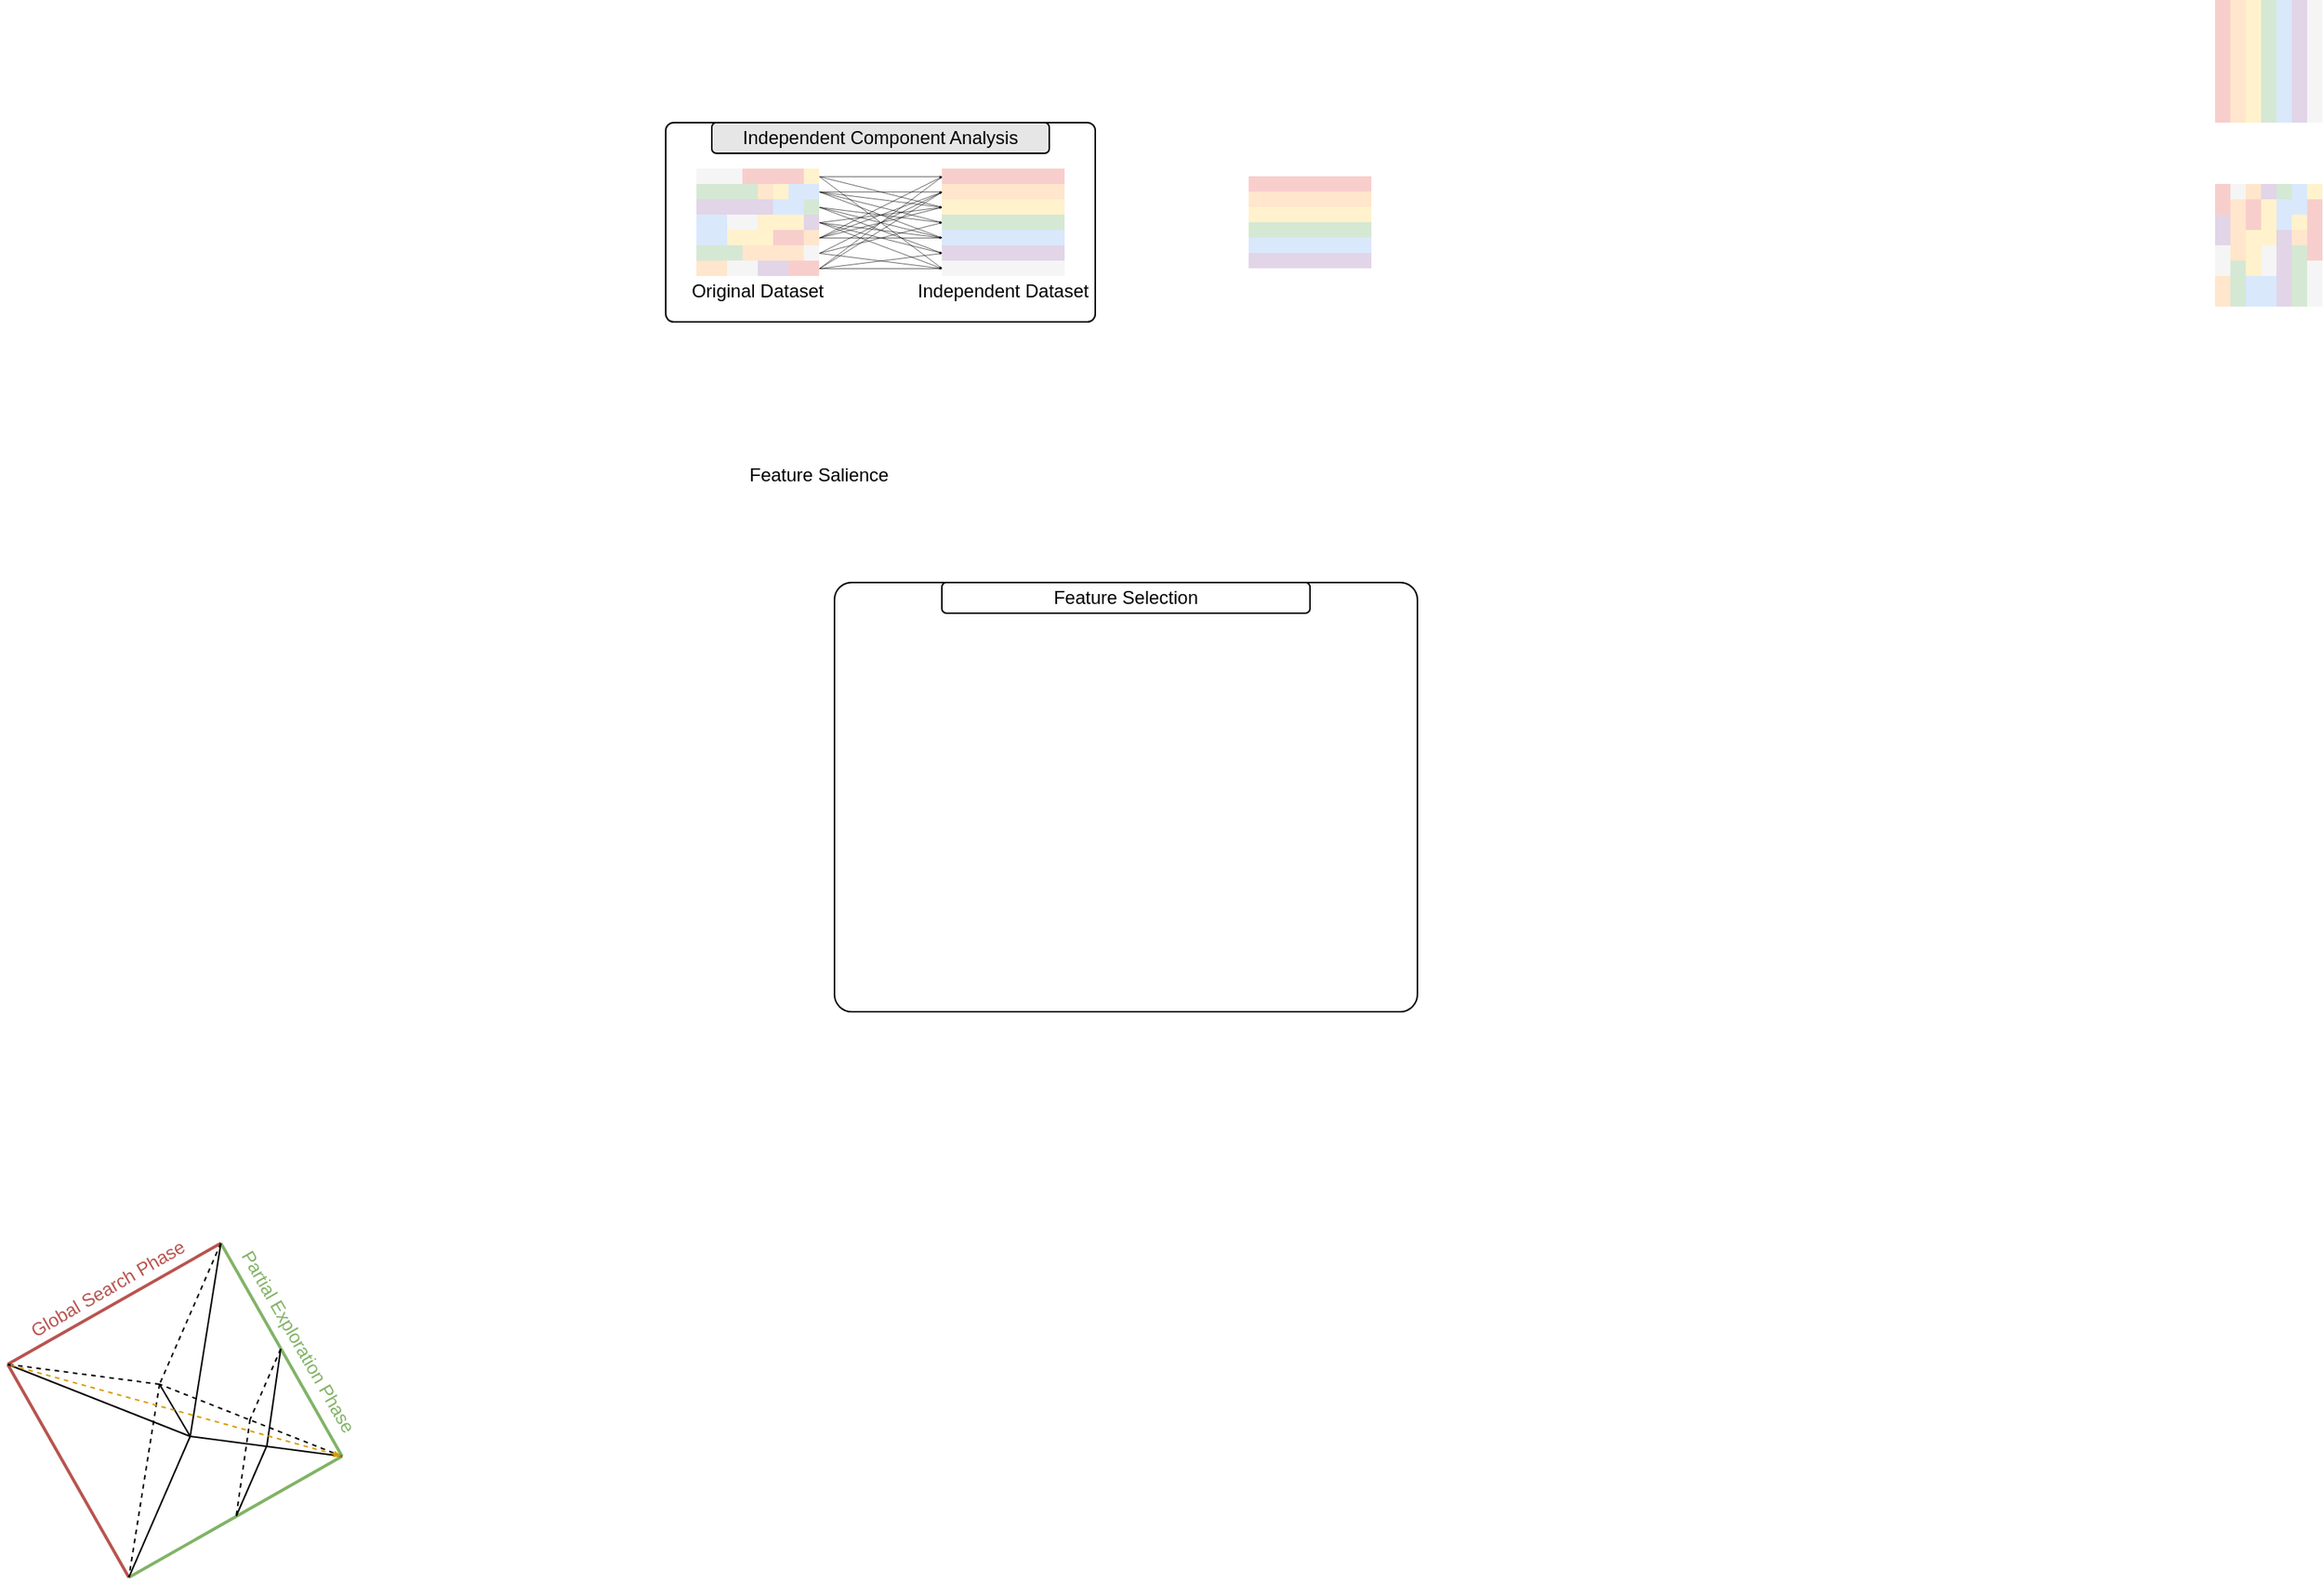 <mxfile version="21.7.1" type="github">
  <diagram name="第 1 页" id="YQ_WwDAmIUOAAhOGefHQ">
    <mxGraphModel dx="2293" dy="981" grid="1" gridSize="10" guides="1" tooltips="1" connect="1" arrows="1" fold="1" page="1" pageScale="1" pageWidth="827" pageHeight="1169" math="0" shadow="0">
      <root>
        <mxCell id="0" />
        <mxCell id="1" parent="0" />
        <mxCell id="dQwBcyI58okyFWnF7Auc-1" value="" style="rounded=0;whiteSpace=wrap;html=1;fillColor=#f8cecc;strokeColor=none;" parent="1" vertex="1">
          <mxGeometry x="690" y="110" width="10" height="10" as="geometry" />
        </mxCell>
        <mxCell id="dQwBcyI58okyFWnF7Auc-2" value="" style="rounded=0;whiteSpace=wrap;html=1;fillColor=#f8cecc;strokeColor=none;" parent="1" vertex="1">
          <mxGeometry x="690" y="120" width="10" height="10" as="geometry" />
        </mxCell>
        <mxCell id="dQwBcyI58okyFWnF7Auc-3" value="" style="rounded=0;whiteSpace=wrap;html=1;fillColor=#f8cecc;strokeColor=none;" parent="1" vertex="1">
          <mxGeometry x="690" y="130" width="10" height="10" as="geometry" />
        </mxCell>
        <mxCell id="dQwBcyI58okyFWnF7Auc-4" value="" style="rounded=0;whiteSpace=wrap;html=1;fillColor=#f8cecc;strokeColor=none;" parent="1" vertex="1">
          <mxGeometry x="690" y="140" width="10" height="10" as="geometry" />
        </mxCell>
        <mxCell id="dQwBcyI58okyFWnF7Auc-5" value="" style="rounded=0;whiteSpace=wrap;html=1;fillColor=#f8cecc;strokeColor=none;" parent="1" vertex="1">
          <mxGeometry x="690" y="150" width="10" height="10" as="geometry" />
        </mxCell>
        <mxCell id="dQwBcyI58okyFWnF7Auc-6" value="" style="rounded=0;whiteSpace=wrap;html=1;fillColor=#f8cecc;strokeColor=none;" parent="1" vertex="1">
          <mxGeometry x="690" y="100" width="10" height="10" as="geometry" />
        </mxCell>
        <mxCell id="dQwBcyI58okyFWnF7Auc-8" value="" style="rounded=0;whiteSpace=wrap;html=1;fillColor=#f8cecc;strokeColor=none;" parent="1" vertex="1">
          <mxGeometry x="690" y="90" width="10" height="10" as="geometry" />
        </mxCell>
        <mxCell id="dQwBcyI58okyFWnF7Auc-9" value="" style="rounded=0;whiteSpace=wrap;html=1;fillColor=#f8cecc;strokeColor=none;" parent="1" vertex="1">
          <mxGeometry x="690" y="80" width="10" height="10" as="geometry" />
        </mxCell>
        <mxCell id="dQwBcyI58okyFWnF7Auc-10" value="" style="rounded=0;whiteSpace=wrap;html=1;fillColor=#ffe6cc;strokeColor=none;" parent="1" vertex="1">
          <mxGeometry x="700" y="110" width="10" height="10" as="geometry" />
        </mxCell>
        <mxCell id="dQwBcyI58okyFWnF7Auc-11" value="" style="rounded=0;whiteSpace=wrap;html=1;fillColor=#ffe6cc;strokeColor=none;" parent="1" vertex="1">
          <mxGeometry x="700" y="120" width="10" height="10" as="geometry" />
        </mxCell>
        <mxCell id="dQwBcyI58okyFWnF7Auc-12" value="" style="rounded=0;whiteSpace=wrap;html=1;fillColor=#ffe6cc;strokeColor=none;" parent="1" vertex="1">
          <mxGeometry x="700" y="130" width="10" height="10" as="geometry" />
        </mxCell>
        <mxCell id="dQwBcyI58okyFWnF7Auc-13" value="" style="rounded=0;whiteSpace=wrap;html=1;fillColor=#ffe6cc;strokeColor=none;" parent="1" vertex="1">
          <mxGeometry x="700" y="140" width="10" height="10" as="geometry" />
        </mxCell>
        <mxCell id="dQwBcyI58okyFWnF7Auc-14" value="" style="rounded=0;whiteSpace=wrap;html=1;fillColor=#ffe6cc;strokeColor=none;" parent="1" vertex="1">
          <mxGeometry x="700" y="150" width="10" height="10" as="geometry" />
        </mxCell>
        <mxCell id="dQwBcyI58okyFWnF7Auc-15" value="" style="rounded=0;whiteSpace=wrap;html=1;fillColor=#ffe6cc;strokeColor=none;" parent="1" vertex="1">
          <mxGeometry x="700" y="100" width="10" height="10" as="geometry" />
        </mxCell>
        <mxCell id="dQwBcyI58okyFWnF7Auc-16" value="" style="rounded=0;whiteSpace=wrap;html=1;fillColor=#ffe6cc;strokeColor=none;" parent="1" vertex="1">
          <mxGeometry x="700" y="90" width="10" height="10" as="geometry" />
        </mxCell>
        <mxCell id="dQwBcyI58okyFWnF7Auc-17" value="" style="rounded=0;whiteSpace=wrap;html=1;fillColor=#ffe6cc;strokeColor=none;" parent="1" vertex="1">
          <mxGeometry x="700" y="80" width="10" height="10" as="geometry" />
        </mxCell>
        <mxCell id="dQwBcyI58okyFWnF7Auc-18" value="" style="rounded=0;whiteSpace=wrap;html=1;fillColor=#fff2cc;strokeColor=none;" parent="1" vertex="1">
          <mxGeometry x="710" y="110" width="10" height="10" as="geometry" />
        </mxCell>
        <mxCell id="dQwBcyI58okyFWnF7Auc-19" value="" style="rounded=0;whiteSpace=wrap;html=1;fillColor=#fff2cc;strokeColor=none;" parent="1" vertex="1">
          <mxGeometry x="710" y="120" width="10" height="10" as="geometry" />
        </mxCell>
        <mxCell id="dQwBcyI58okyFWnF7Auc-20" value="" style="rounded=0;whiteSpace=wrap;html=1;fillColor=#fff2cc;strokeColor=none;" parent="1" vertex="1">
          <mxGeometry x="710" y="130" width="10" height="10" as="geometry" />
        </mxCell>
        <mxCell id="dQwBcyI58okyFWnF7Auc-21" value="" style="rounded=0;whiteSpace=wrap;html=1;fillColor=#fff2cc;strokeColor=none;" parent="1" vertex="1">
          <mxGeometry x="710" y="140" width="10" height="10" as="geometry" />
        </mxCell>
        <mxCell id="dQwBcyI58okyFWnF7Auc-22" value="" style="rounded=0;whiteSpace=wrap;html=1;fillColor=#fff2cc;strokeColor=none;" parent="1" vertex="1">
          <mxGeometry x="710" y="150" width="10" height="10" as="geometry" />
        </mxCell>
        <mxCell id="dQwBcyI58okyFWnF7Auc-23" value="" style="rounded=0;whiteSpace=wrap;html=1;fillColor=#fff2cc;strokeColor=none;" parent="1" vertex="1">
          <mxGeometry x="710" y="100" width="10" height="10" as="geometry" />
        </mxCell>
        <mxCell id="dQwBcyI58okyFWnF7Auc-24" value="" style="rounded=0;whiteSpace=wrap;html=1;fillColor=#fff2cc;strokeColor=none;" parent="1" vertex="1">
          <mxGeometry x="710" y="90" width="10" height="10" as="geometry" />
        </mxCell>
        <mxCell id="dQwBcyI58okyFWnF7Auc-25" value="" style="rounded=0;whiteSpace=wrap;html=1;fillColor=#fff2cc;strokeColor=none;" parent="1" vertex="1">
          <mxGeometry x="710" y="80" width="10" height="10" as="geometry" />
        </mxCell>
        <mxCell id="dQwBcyI58okyFWnF7Auc-26" value="" style="rounded=0;whiteSpace=wrap;html=1;fillColor=#d5e8d4;strokeColor=none;" parent="1" vertex="1">
          <mxGeometry x="720" y="110" width="10" height="10" as="geometry" />
        </mxCell>
        <mxCell id="dQwBcyI58okyFWnF7Auc-27" value="" style="rounded=0;whiteSpace=wrap;html=1;fillColor=#d5e8d4;strokeColor=none;" parent="1" vertex="1">
          <mxGeometry x="720" y="120" width="10" height="10" as="geometry" />
        </mxCell>
        <mxCell id="dQwBcyI58okyFWnF7Auc-28" value="" style="rounded=0;whiteSpace=wrap;html=1;fillColor=#d5e8d4;strokeColor=none;" parent="1" vertex="1">
          <mxGeometry x="720" y="130" width="10" height="10" as="geometry" />
        </mxCell>
        <mxCell id="dQwBcyI58okyFWnF7Auc-29" value="" style="rounded=0;whiteSpace=wrap;html=1;fillColor=#d5e8d4;strokeColor=none;" parent="1" vertex="1">
          <mxGeometry x="720" y="140" width="10" height="10" as="geometry" />
        </mxCell>
        <mxCell id="dQwBcyI58okyFWnF7Auc-30" value="" style="rounded=0;whiteSpace=wrap;html=1;fillColor=#d5e8d4;strokeColor=none;" parent="1" vertex="1">
          <mxGeometry x="730" y="200" width="10" height="10" as="geometry" />
        </mxCell>
        <mxCell id="dQwBcyI58okyFWnF7Auc-31" value="" style="rounded=0;whiteSpace=wrap;html=1;fillColor=#d5e8d4;strokeColor=none;" parent="1" vertex="1">
          <mxGeometry x="720" y="100" width="10" height="10" as="geometry" />
        </mxCell>
        <mxCell id="dQwBcyI58okyFWnF7Auc-32" value="" style="rounded=0;whiteSpace=wrap;html=1;fillColor=#d5e8d4;strokeColor=none;" parent="1" vertex="1">
          <mxGeometry x="720" y="90" width="10" height="10" as="geometry" />
        </mxCell>
        <mxCell id="dQwBcyI58okyFWnF7Auc-33" value="" style="rounded=0;whiteSpace=wrap;html=1;fillColor=#d5e8d4;strokeColor=none;" parent="1" vertex="1">
          <mxGeometry x="720" y="80" width="10" height="10" as="geometry" />
        </mxCell>
        <mxCell id="dQwBcyI58okyFWnF7Auc-34" value="" style="rounded=0;whiteSpace=wrap;html=1;fillColor=#dae8fc;strokeColor=none;" parent="1" vertex="1">
          <mxGeometry x="730" y="110" width="10" height="10" as="geometry" />
        </mxCell>
        <mxCell id="dQwBcyI58okyFWnF7Auc-35" value="" style="rounded=0;whiteSpace=wrap;html=1;fillColor=#dae8fc;strokeColor=none;" parent="1" vertex="1">
          <mxGeometry x="730" y="120" width="10" height="10" as="geometry" />
        </mxCell>
        <mxCell id="dQwBcyI58okyFWnF7Auc-36" value="" style="rounded=0;whiteSpace=wrap;html=1;fillColor=#dae8fc;strokeColor=none;" parent="1" vertex="1">
          <mxGeometry x="730" y="130" width="10" height="10" as="geometry" />
        </mxCell>
        <mxCell id="dQwBcyI58okyFWnF7Auc-37" value="" style="rounded=0;whiteSpace=wrap;html=1;fillColor=#dae8fc;strokeColor=none;" parent="1" vertex="1">
          <mxGeometry x="730" y="140" width="10" height="10" as="geometry" />
        </mxCell>
        <mxCell id="dQwBcyI58okyFWnF7Auc-38" value="" style="rounded=0;whiteSpace=wrap;html=1;fillColor=#dae8fc;strokeColor=none;" parent="1" vertex="1">
          <mxGeometry x="730" y="150" width="10" height="10" as="geometry" />
        </mxCell>
        <mxCell id="dQwBcyI58okyFWnF7Auc-39" value="" style="rounded=0;whiteSpace=wrap;html=1;fillColor=#dae8fc;strokeColor=none;" parent="1" vertex="1">
          <mxGeometry x="730" y="100" width="10" height="10" as="geometry" />
        </mxCell>
        <mxCell id="dQwBcyI58okyFWnF7Auc-40" value="" style="rounded=0;whiteSpace=wrap;html=1;fillColor=#dae8fc;strokeColor=none;" parent="1" vertex="1">
          <mxGeometry x="730" y="90" width="10" height="10" as="geometry" />
        </mxCell>
        <mxCell id="dQwBcyI58okyFWnF7Auc-41" value="" style="rounded=0;whiteSpace=wrap;html=1;fillColor=#dae8fc;strokeColor=none;" parent="1" vertex="1">
          <mxGeometry x="730" y="80" width="10" height="10" as="geometry" />
        </mxCell>
        <mxCell id="dQwBcyI58okyFWnF7Auc-42" value="" style="rounded=0;whiteSpace=wrap;html=1;fillColor=#e1d5e7;strokeColor=none;" parent="1" vertex="1">
          <mxGeometry x="740" y="110" width="10" height="10" as="geometry" />
        </mxCell>
        <mxCell id="dQwBcyI58okyFWnF7Auc-43" value="" style="rounded=0;whiteSpace=wrap;html=1;fillColor=#e1d5e7;strokeColor=none;" parent="1" vertex="1">
          <mxGeometry x="740" y="120" width="10" height="10" as="geometry" />
        </mxCell>
        <mxCell id="dQwBcyI58okyFWnF7Auc-44" value="" style="rounded=0;whiteSpace=wrap;html=1;fillColor=#e1d5e7;strokeColor=none;" parent="1" vertex="1">
          <mxGeometry x="740" y="130" width="10" height="10" as="geometry" />
        </mxCell>
        <mxCell id="dQwBcyI58okyFWnF7Auc-45" value="" style="rounded=0;whiteSpace=wrap;html=1;fillColor=#e1d5e7;strokeColor=none;" parent="1" vertex="1">
          <mxGeometry x="740" y="140" width="10" height="10" as="geometry" />
        </mxCell>
        <mxCell id="dQwBcyI58okyFWnF7Auc-46" value="" style="rounded=0;whiteSpace=wrap;html=1;fillColor=#e1d5e7;strokeColor=none;" parent="1" vertex="1">
          <mxGeometry x="740" y="150" width="10" height="10" as="geometry" />
        </mxCell>
        <mxCell id="dQwBcyI58okyFWnF7Auc-47" value="" style="rounded=0;whiteSpace=wrap;html=1;fillColor=#e1d5e7;strokeColor=none;" parent="1" vertex="1">
          <mxGeometry x="740" y="100" width="10" height="10" as="geometry" />
        </mxCell>
        <mxCell id="dQwBcyI58okyFWnF7Auc-48" value="" style="rounded=0;whiteSpace=wrap;html=1;fillColor=#e1d5e7;strokeColor=none;" parent="1" vertex="1">
          <mxGeometry x="740" y="90" width="10" height="10" as="geometry" />
        </mxCell>
        <mxCell id="dQwBcyI58okyFWnF7Auc-49" value="" style="rounded=0;whiteSpace=wrap;html=1;fillColor=#e1d5e7;strokeColor=none;" parent="1" vertex="1">
          <mxGeometry x="740" y="80" width="10" height="10" as="geometry" />
        </mxCell>
        <mxCell id="dQwBcyI58okyFWnF7Auc-50" value="" style="rounded=0;whiteSpace=wrap;html=1;fillColor=#f5f5f5;strokeColor=none;fontColor=#333333;" parent="1" vertex="1">
          <mxGeometry x="750" y="110" width="10" height="10" as="geometry" />
        </mxCell>
        <mxCell id="dQwBcyI58okyFWnF7Auc-51" value="" style="rounded=0;whiteSpace=wrap;html=1;fillColor=#f5f5f5;strokeColor=none;fontColor=#333333;" parent="1" vertex="1">
          <mxGeometry x="750" y="120" width="10" height="10" as="geometry" />
        </mxCell>
        <mxCell id="dQwBcyI58okyFWnF7Auc-52" value="" style="rounded=0;whiteSpace=wrap;html=1;fillColor=#f5f5f5;strokeColor=none;fontColor=#333333;" parent="1" vertex="1">
          <mxGeometry x="750" y="130" width="10" height="10" as="geometry" />
        </mxCell>
        <mxCell id="dQwBcyI58okyFWnF7Auc-53" value="" style="rounded=0;whiteSpace=wrap;html=1;fillColor=#f5f5f5;strokeColor=none;fontColor=#333333;" parent="1" vertex="1">
          <mxGeometry x="750" y="140" width="10" height="10" as="geometry" />
        </mxCell>
        <mxCell id="dQwBcyI58okyFWnF7Auc-54" value="" style="rounded=0;whiteSpace=wrap;html=1;fillColor=#f5f5f5;strokeColor=none;fontColor=#333333;" parent="1" vertex="1">
          <mxGeometry x="750" y="150" width="10" height="10" as="geometry" />
        </mxCell>
        <mxCell id="dQwBcyI58okyFWnF7Auc-55" value="" style="rounded=0;whiteSpace=wrap;html=1;fillColor=#f5f5f5;strokeColor=none;fontColor=#333333;" parent="1" vertex="1">
          <mxGeometry x="750" y="100" width="10" height="10" as="geometry" />
        </mxCell>
        <mxCell id="dQwBcyI58okyFWnF7Auc-56" value="" style="rounded=0;whiteSpace=wrap;html=1;fillColor=#f5f5f5;strokeColor=none;fontColor=#333333;" parent="1" vertex="1">
          <mxGeometry x="750" y="90" width="10" height="10" as="geometry" />
        </mxCell>
        <mxCell id="dQwBcyI58okyFWnF7Auc-57" value="" style="rounded=0;whiteSpace=wrap;html=1;fillColor=#f5f5f5;strokeColor=none;fontColor=#333333;" parent="1" vertex="1">
          <mxGeometry x="750" y="80" width="10" height="10" as="geometry" />
        </mxCell>
        <mxCell id="dQwBcyI58okyFWnF7Auc-58" value="" style="rounded=0;whiteSpace=wrap;html=1;fillColor=#f8cecc;strokeColor=none;" parent="1" vertex="1">
          <mxGeometry x="690" y="210" width="10" height="10" as="geometry" />
        </mxCell>
        <mxCell id="dQwBcyI58okyFWnF7Auc-59" value="" style="rounded=0;whiteSpace=wrap;html=1;fillColor=#f8cecc;strokeColor=none;" parent="1" vertex="1">
          <mxGeometry x="690" y="200" width="10" height="10" as="geometry" />
        </mxCell>
        <mxCell id="dQwBcyI58okyFWnF7Auc-60" value="" style="rounded=0;whiteSpace=wrap;html=1;fillColor=#ffe6cc;strokeColor=none;" parent="1" vertex="1">
          <mxGeometry x="710" y="200" width="10" height="10" as="geometry" />
        </mxCell>
        <mxCell id="dQwBcyI58okyFWnF7Auc-61" value="" style="rounded=0;whiteSpace=wrap;html=1;fillColor=#d5e8d4;strokeColor=none;" parent="1" vertex="1">
          <mxGeometry x="720" y="150" width="10" height="10" as="geometry" />
        </mxCell>
        <mxCell id="dQwBcyI58okyFWnF7Auc-62" value="" style="rounded=0;whiteSpace=wrap;html=1;fillColor=#f5f5f5;strokeColor=none;fontColor=#333333;" parent="1" vertex="1">
          <mxGeometry x="700" y="200" width="10" height="10" as="geometry" />
        </mxCell>
        <mxCell id="dQwBcyI58okyFWnF7Auc-63" value="" style="rounded=0;whiteSpace=wrap;html=1;fillColor=#e1d5e7;strokeColor=none;" parent="1" vertex="1">
          <mxGeometry x="720" y="200" width="10" height="10" as="geometry" />
        </mxCell>
        <mxCell id="dQwBcyI58okyFWnF7Auc-64" value="" style="rounded=0;whiteSpace=wrap;html=1;fillColor=#dae8fc;strokeColor=none;" parent="1" vertex="1">
          <mxGeometry x="740" y="200" width="10" height="10" as="geometry" />
        </mxCell>
        <mxCell id="dQwBcyI58okyFWnF7Auc-65" value="" style="rounded=0;whiteSpace=wrap;html=1;fillColor=#fff2cc;strokeColor=none;" parent="1" vertex="1">
          <mxGeometry x="750" y="200" width="10" height="10" as="geometry" />
        </mxCell>
        <mxCell id="dQwBcyI58okyFWnF7Auc-66" value="" style="rounded=0;whiteSpace=wrap;html=1;fillColor=#ffe6cc;strokeColor=none;" parent="1" vertex="1">
          <mxGeometry x="700" y="210" width="10" height="10" as="geometry" />
        </mxCell>
        <mxCell id="dQwBcyI58okyFWnF7Auc-67" value="" style="rounded=0;whiteSpace=wrap;html=1;fillColor=#ffe6cc;strokeColor=none;" parent="1" vertex="1">
          <mxGeometry x="700" y="220" width="10" height="10" as="geometry" />
        </mxCell>
        <mxCell id="dQwBcyI58okyFWnF7Auc-68" value="" style="rounded=0;whiteSpace=wrap;html=1;fillColor=#ffe6cc;strokeColor=none;" parent="1" vertex="1">
          <mxGeometry x="700" y="230" width="10" height="10" as="geometry" />
        </mxCell>
        <mxCell id="dQwBcyI58okyFWnF7Auc-69" value="" style="rounded=0;whiteSpace=wrap;html=1;fillColor=#ffe6cc;strokeColor=none;" parent="1" vertex="1">
          <mxGeometry x="700" y="240" width="10" height="10" as="geometry" />
        </mxCell>
        <mxCell id="dQwBcyI58okyFWnF7Auc-74" value="" style="rounded=0;whiteSpace=wrap;html=1;fillColor=#d5e8d4;strokeColor=none;" parent="1" vertex="1">
          <mxGeometry x="700" y="250" width="10" height="10" as="geometry" />
        </mxCell>
        <mxCell id="dQwBcyI58okyFWnF7Auc-75" value="" style="rounded=0;whiteSpace=wrap;html=1;fillColor=#d5e8d4;strokeColor=none;" parent="1" vertex="1">
          <mxGeometry x="700" y="260" width="10" height="10" as="geometry" />
        </mxCell>
        <mxCell id="dQwBcyI58okyFWnF7Auc-76" value="" style="rounded=0;whiteSpace=wrap;html=1;fillColor=#d5e8d4;strokeColor=none;" parent="1" vertex="1">
          <mxGeometry x="700" y="270" width="10" height="10" as="geometry" />
        </mxCell>
        <mxCell id="dQwBcyI58okyFWnF7Auc-77" value="" style="rounded=0;whiteSpace=wrap;html=1;fillColor=#e1d5e7;strokeColor=none;" parent="1" vertex="1">
          <mxGeometry x="690" y="220" width="10" height="10" as="geometry" />
        </mxCell>
        <mxCell id="dQwBcyI58okyFWnF7Auc-78" value="" style="rounded=0;whiteSpace=wrap;html=1;fillColor=#e1d5e7;strokeColor=none;" parent="1" vertex="1">
          <mxGeometry x="690" y="230" width="10" height="10" as="geometry" />
        </mxCell>
        <mxCell id="dQwBcyI58okyFWnF7Auc-79" value="" style="rounded=0;whiteSpace=wrap;html=1;fillColor=#f5f5f5;strokeColor=none;fontColor=#333333;" parent="1" vertex="1">
          <mxGeometry x="690" y="240" width="10" height="10" as="geometry" />
        </mxCell>
        <mxCell id="dQwBcyI58okyFWnF7Auc-80" value="" style="rounded=0;whiteSpace=wrap;html=1;fillColor=#d5e8d4;strokeColor=none;" parent="1" vertex="1">
          <mxGeometry x="740" y="240" width="10" height="10" as="geometry" />
        </mxCell>
        <mxCell id="dQwBcyI58okyFWnF7Auc-81" value="" style="rounded=0;whiteSpace=wrap;html=1;fillColor=#d5e8d4;strokeColor=none;" parent="1" vertex="1">
          <mxGeometry x="740" y="250" width="10" height="10" as="geometry" />
        </mxCell>
        <mxCell id="dQwBcyI58okyFWnF7Auc-82" value="" style="rounded=0;whiteSpace=wrap;html=1;fillColor=#d5e8d4;strokeColor=none;" parent="1" vertex="1">
          <mxGeometry x="740" y="260" width="10" height="10" as="geometry" />
        </mxCell>
        <mxCell id="dQwBcyI58okyFWnF7Auc-83" value="" style="rounded=0;whiteSpace=wrap;html=1;fillColor=#d5e8d4;strokeColor=none;" parent="1" vertex="1">
          <mxGeometry x="740" y="270" width="10" height="10" as="geometry" />
        </mxCell>
        <mxCell id="dQwBcyI58okyFWnF7Auc-84" value="" style="rounded=0;whiteSpace=wrap;html=1;fillColor=#f8cecc;strokeColor=none;" parent="1" vertex="1">
          <mxGeometry x="750" y="210" width="10" height="10" as="geometry" />
        </mxCell>
        <mxCell id="dQwBcyI58okyFWnF7Auc-85" value="" style="rounded=0;whiteSpace=wrap;html=1;fillColor=#f8cecc;strokeColor=none;" parent="1" vertex="1">
          <mxGeometry x="750" y="220" width="10" height="10" as="geometry" />
        </mxCell>
        <mxCell id="dQwBcyI58okyFWnF7Auc-86" value="" style="rounded=0;whiteSpace=wrap;html=1;fillColor=#f8cecc;strokeColor=none;" parent="1" vertex="1">
          <mxGeometry x="750" y="230" width="10" height="10" as="geometry" />
        </mxCell>
        <mxCell id="dQwBcyI58okyFWnF7Auc-87" value="" style="rounded=0;whiteSpace=wrap;html=1;fillColor=#f8cecc;strokeColor=none;" parent="1" vertex="1">
          <mxGeometry x="750" y="240" width="10" height="10" as="geometry" />
        </mxCell>
        <mxCell id="dQwBcyI58okyFWnF7Auc-88" value="" style="rounded=0;whiteSpace=wrap;html=1;fillColor=#f8cecc;strokeColor=none;" parent="1" vertex="1">
          <mxGeometry x="710" y="210" width="10" height="10" as="geometry" />
        </mxCell>
        <mxCell id="dQwBcyI58okyFWnF7Auc-89" value="" style="rounded=0;whiteSpace=wrap;html=1;fillColor=#f8cecc;strokeColor=none;" parent="1" vertex="1">
          <mxGeometry x="710" y="220" width="10" height="10" as="geometry" />
        </mxCell>
        <mxCell id="dQwBcyI58okyFWnF7Auc-90" value="" style="rounded=0;whiteSpace=wrap;html=1;fillColor=#e1d5e7;strokeColor=none;" parent="1" vertex="1">
          <mxGeometry x="730" y="230" width="10" height="10" as="geometry" />
        </mxCell>
        <mxCell id="dQwBcyI58okyFWnF7Auc-91" value="" style="rounded=0;whiteSpace=wrap;html=1;fillColor=#e1d5e7;strokeColor=none;" parent="1" vertex="1">
          <mxGeometry x="730" y="240" width="10" height="10" as="geometry" />
        </mxCell>
        <mxCell id="dQwBcyI58okyFWnF7Auc-92" value="" style="rounded=0;whiteSpace=wrap;html=1;fillColor=#e1d5e7;strokeColor=none;" parent="1" vertex="1">
          <mxGeometry x="730" y="250" width="10" height="10" as="geometry" />
        </mxCell>
        <mxCell id="dQwBcyI58okyFWnF7Auc-93" value="" style="rounded=0;whiteSpace=wrap;html=1;fillColor=#e1d5e7;strokeColor=none;" parent="1" vertex="1">
          <mxGeometry x="730" y="260" width="10" height="10" as="geometry" />
        </mxCell>
        <mxCell id="dQwBcyI58okyFWnF7Auc-94" value="" style="rounded=0;whiteSpace=wrap;html=1;fillColor=#e1d5e7;strokeColor=none;" parent="1" vertex="1">
          <mxGeometry x="730" y="270" width="10" height="10" as="geometry" />
        </mxCell>
        <mxCell id="dQwBcyI58okyFWnF7Auc-95" value="" style="rounded=0;whiteSpace=wrap;html=1;fillColor=#fff2cc;strokeColor=none;" parent="1" vertex="1">
          <mxGeometry x="720" y="230" width="10" height="10" as="geometry" />
        </mxCell>
        <mxCell id="dQwBcyI58okyFWnF7Auc-96" value="" style="rounded=0;whiteSpace=wrap;html=1;fillColor=#fff2cc;strokeColor=none;" parent="1" vertex="1">
          <mxGeometry x="740" y="220" width="10" height="10" as="geometry" />
        </mxCell>
        <mxCell id="dQwBcyI58okyFWnF7Auc-97" value="" style="rounded=0;whiteSpace=wrap;html=1;fillColor=#fff2cc;strokeColor=none;" parent="1" vertex="1">
          <mxGeometry x="710" y="230" width="10" height="10" as="geometry" />
        </mxCell>
        <mxCell id="dQwBcyI58okyFWnF7Auc-98" value="" style="rounded=0;whiteSpace=wrap;html=1;fillColor=#fff2cc;strokeColor=none;" parent="1" vertex="1">
          <mxGeometry x="710" y="240" width="10" height="10" as="geometry" />
        </mxCell>
        <mxCell id="dQwBcyI58okyFWnF7Auc-99" value="" style="rounded=0;whiteSpace=wrap;html=1;fillColor=#fff2cc;strokeColor=none;" parent="1" vertex="1">
          <mxGeometry x="710" y="250" width="10" height="10" as="geometry" />
        </mxCell>
        <mxCell id="dQwBcyI58okyFWnF7Auc-100" value="" style="rounded=0;whiteSpace=wrap;html=1;fillColor=#fff2cc;strokeColor=none;" parent="1" vertex="1">
          <mxGeometry x="720" y="220" width="10" height="10" as="geometry" />
        </mxCell>
        <mxCell id="dQwBcyI58okyFWnF7Auc-101" value="" style="rounded=0;whiteSpace=wrap;html=1;fillColor=#fff2cc;strokeColor=none;" parent="1" vertex="1">
          <mxGeometry x="720" y="210" width="10" height="10" as="geometry" />
        </mxCell>
        <mxCell id="dQwBcyI58okyFWnF7Auc-102" value="" style="rounded=0;whiteSpace=wrap;html=1;fillColor=#ffe6cc;strokeColor=none;" parent="1" vertex="1">
          <mxGeometry x="690" y="260" width="10" height="10" as="geometry" />
        </mxCell>
        <mxCell id="dQwBcyI58okyFWnF7Auc-103" value="" style="rounded=0;whiteSpace=wrap;html=1;fillColor=#ffe6cc;strokeColor=none;" parent="1" vertex="1">
          <mxGeometry x="690" y="270" width="10" height="10" as="geometry" />
        </mxCell>
        <mxCell id="dQwBcyI58okyFWnF7Auc-104" value="" style="rounded=0;whiteSpace=wrap;html=1;fillColor=#ffe6cc;strokeColor=none;" parent="1" vertex="1">
          <mxGeometry x="740" y="230" width="10" height="10" as="geometry" />
        </mxCell>
        <mxCell id="dQwBcyI58okyFWnF7Auc-105" value="" style="rounded=0;whiteSpace=wrap;html=1;fillColor=#f5f5f5;strokeColor=none;fontColor=#333333;" parent="1" vertex="1">
          <mxGeometry x="720" y="250" width="10" height="10" as="geometry" />
        </mxCell>
        <mxCell id="dQwBcyI58okyFWnF7Auc-106" value="" style="rounded=0;whiteSpace=wrap;html=1;fillColor=#f5f5f5;strokeColor=none;fontColor=#333333;" parent="1" vertex="1">
          <mxGeometry x="750" y="250" width="10" height="10" as="geometry" />
        </mxCell>
        <mxCell id="dQwBcyI58okyFWnF7Auc-107" value="" style="rounded=0;whiteSpace=wrap;html=1;fillColor=#f5f5f5;strokeColor=none;fontColor=#333333;" parent="1" vertex="1">
          <mxGeometry x="750" y="260" width="10" height="10" as="geometry" />
        </mxCell>
        <mxCell id="dQwBcyI58okyFWnF7Auc-108" value="" style="rounded=0;whiteSpace=wrap;html=1;fillColor=#f5f5f5;strokeColor=none;fontColor=#333333;" parent="1" vertex="1">
          <mxGeometry x="750" y="270" width="10" height="10" as="geometry" />
        </mxCell>
        <mxCell id="dQwBcyI58okyFWnF7Auc-109" value="" style="rounded=0;whiteSpace=wrap;html=1;fillColor=#f5f5f5;strokeColor=none;fontColor=#333333;" parent="1" vertex="1">
          <mxGeometry x="690" y="250" width="10" height="10" as="geometry" />
        </mxCell>
        <mxCell id="dQwBcyI58okyFWnF7Auc-110" value="" style="rounded=0;whiteSpace=wrap;html=1;fillColor=#f5f5f5;strokeColor=none;fontColor=#333333;" parent="1" vertex="1">
          <mxGeometry x="720" y="240" width="10" height="10" as="geometry" />
        </mxCell>
        <mxCell id="dQwBcyI58okyFWnF7Auc-111" value="" style="rounded=0;whiteSpace=wrap;html=1;fillColor=#dae8fc;strokeColor=none;" parent="1" vertex="1">
          <mxGeometry x="720" y="260" width="10" height="10" as="geometry" />
        </mxCell>
        <mxCell id="dQwBcyI58okyFWnF7Auc-112" value="" style="rounded=0;whiteSpace=wrap;html=1;fillColor=#dae8fc;strokeColor=none;" parent="1" vertex="1">
          <mxGeometry x="720" y="270" width="10" height="10" as="geometry" />
        </mxCell>
        <mxCell id="dQwBcyI58okyFWnF7Auc-113" value="" style="rounded=0;whiteSpace=wrap;html=1;fillColor=#dae8fc;strokeColor=none;" parent="1" vertex="1">
          <mxGeometry x="730" y="210" width="10" height="10" as="geometry" />
        </mxCell>
        <mxCell id="dQwBcyI58okyFWnF7Auc-114" value="" style="rounded=0;whiteSpace=wrap;html=1;fillColor=#dae8fc;strokeColor=none;" parent="1" vertex="1">
          <mxGeometry x="730" y="220" width="10" height="10" as="geometry" />
        </mxCell>
        <mxCell id="dQwBcyI58okyFWnF7Auc-115" value="" style="rounded=0;whiteSpace=wrap;html=1;fillColor=#dae8fc;strokeColor=none;" parent="1" vertex="1">
          <mxGeometry x="740" y="210" width="10" height="10" as="geometry" />
        </mxCell>
        <mxCell id="dQwBcyI58okyFWnF7Auc-116" value="" style="rounded=0;whiteSpace=wrap;html=1;fillColor=#dae8fc;strokeColor=none;" parent="1" vertex="1">
          <mxGeometry x="710" y="270" width="10" height="10" as="geometry" />
        </mxCell>
        <mxCell id="dQwBcyI58okyFWnF7Auc-117" value="" style="rounded=0;whiteSpace=wrap;html=1;fillColor=#dae8fc;strokeColor=none;" parent="1" vertex="1">
          <mxGeometry x="710" y="260" width="10" height="10" as="geometry" />
        </mxCell>
        <mxCell id="dQwBcyI58okyFWnF7Auc-121" value="" style="rounded=1;whiteSpace=wrap;html=1;arcSize=4;" parent="1" vertex="1">
          <mxGeometry x="-210" y="460" width="380" height="280" as="geometry" />
        </mxCell>
        <mxCell id="dQwBcyI58okyFWnF7Auc-122" value="Feature Selection" style="rounded=1;whiteSpace=wrap;html=1;" parent="1" vertex="1">
          <mxGeometry x="-140" y="460" width="240" height="20" as="geometry" />
        </mxCell>
        <mxCell id="dQwBcyI58okyFWnF7Auc-551" value="" style="group;rotation=90;" parent="1" vertex="1" connectable="0">
          <mxGeometry x="70" y="185" width="60" height="80" as="geometry" />
        </mxCell>
        <mxCell id="dQwBcyI58okyFWnF7Auc-495" value="" style="rounded=0;whiteSpace=wrap;html=1;fillColor=#f8cecc;strokeColor=none;rotation=90;" parent="dQwBcyI58okyFWnF7Auc-551" vertex="1">
          <mxGeometry x="30" y="10" width="10" height="10" as="geometry" />
        </mxCell>
        <mxCell id="dQwBcyI58okyFWnF7Auc-496" value="" style="rounded=0;whiteSpace=wrap;html=1;fillColor=#f8cecc;strokeColor=none;rotation=90;" parent="dQwBcyI58okyFWnF7Auc-551" vertex="1">
          <mxGeometry x="20" y="10" width="10" height="10" as="geometry" />
        </mxCell>
        <mxCell id="dQwBcyI58okyFWnF7Auc-497" value="" style="rounded=0;whiteSpace=wrap;html=1;fillColor=#f8cecc;strokeColor=none;rotation=90;" parent="dQwBcyI58okyFWnF7Auc-551" vertex="1">
          <mxGeometry x="10" y="10" width="10" height="10" as="geometry" />
        </mxCell>
        <mxCell id="dQwBcyI58okyFWnF7Auc-498" value="" style="rounded=0;whiteSpace=wrap;html=1;fillColor=#f8cecc;strokeColor=none;rotation=90;" parent="dQwBcyI58okyFWnF7Auc-551" vertex="1">
          <mxGeometry y="10" width="10" height="10" as="geometry" />
        </mxCell>
        <mxCell id="dQwBcyI58okyFWnF7Auc-499" value="" style="rounded=0;whiteSpace=wrap;html=1;fillColor=#f8cecc;strokeColor=none;rotation=90;" parent="dQwBcyI58okyFWnF7Auc-551" vertex="1">
          <mxGeometry x="-10" y="10" width="10" height="10" as="geometry" />
        </mxCell>
        <mxCell id="dQwBcyI58okyFWnF7Auc-500" value="" style="rounded=0;whiteSpace=wrap;html=1;fillColor=#f8cecc;strokeColor=none;rotation=90;" parent="dQwBcyI58okyFWnF7Auc-551" vertex="1">
          <mxGeometry x="40" y="10" width="10" height="10" as="geometry" />
        </mxCell>
        <mxCell id="dQwBcyI58okyFWnF7Auc-501" value="" style="rounded=0;whiteSpace=wrap;html=1;fillColor=#f8cecc;strokeColor=none;rotation=90;" parent="dQwBcyI58okyFWnF7Auc-551" vertex="1">
          <mxGeometry x="50" y="10" width="10" height="10" as="geometry" />
        </mxCell>
        <mxCell id="dQwBcyI58okyFWnF7Auc-502" value="" style="rounded=0;whiteSpace=wrap;html=1;fillColor=#f8cecc;strokeColor=none;rotation=90;" parent="dQwBcyI58okyFWnF7Auc-551" vertex="1">
          <mxGeometry x="60" y="10" width="10" height="10" as="geometry" />
        </mxCell>
        <mxCell id="dQwBcyI58okyFWnF7Auc-503" value="" style="rounded=0;whiteSpace=wrap;html=1;fillColor=#ffe6cc;strokeColor=none;rotation=90;" parent="dQwBcyI58okyFWnF7Auc-551" vertex="1">
          <mxGeometry x="30" y="20" width="10" height="10" as="geometry" />
        </mxCell>
        <mxCell id="dQwBcyI58okyFWnF7Auc-504" value="" style="rounded=0;whiteSpace=wrap;html=1;fillColor=#ffe6cc;strokeColor=none;rotation=90;" parent="dQwBcyI58okyFWnF7Auc-551" vertex="1">
          <mxGeometry x="20" y="20" width="10" height="10" as="geometry" />
        </mxCell>
        <mxCell id="dQwBcyI58okyFWnF7Auc-505" value="" style="rounded=0;whiteSpace=wrap;html=1;fillColor=#ffe6cc;strokeColor=none;rotation=90;" parent="dQwBcyI58okyFWnF7Auc-551" vertex="1">
          <mxGeometry x="10" y="20" width="10" height="10" as="geometry" />
        </mxCell>
        <mxCell id="dQwBcyI58okyFWnF7Auc-506" value="" style="rounded=0;whiteSpace=wrap;html=1;fillColor=#ffe6cc;strokeColor=none;rotation=90;" parent="dQwBcyI58okyFWnF7Auc-551" vertex="1">
          <mxGeometry y="20" width="10" height="10" as="geometry" />
        </mxCell>
        <mxCell id="dQwBcyI58okyFWnF7Auc-507" value="" style="rounded=0;whiteSpace=wrap;html=1;fillColor=#ffe6cc;strokeColor=none;rotation=90;" parent="dQwBcyI58okyFWnF7Auc-551" vertex="1">
          <mxGeometry x="-10" y="20" width="10" height="10" as="geometry" />
        </mxCell>
        <mxCell id="dQwBcyI58okyFWnF7Auc-508" value="" style="rounded=0;whiteSpace=wrap;html=1;fillColor=#ffe6cc;strokeColor=none;rotation=90;" parent="dQwBcyI58okyFWnF7Auc-551" vertex="1">
          <mxGeometry x="40" y="20" width="10" height="10" as="geometry" />
        </mxCell>
        <mxCell id="dQwBcyI58okyFWnF7Auc-509" value="" style="rounded=0;whiteSpace=wrap;html=1;fillColor=#ffe6cc;strokeColor=none;rotation=90;" parent="dQwBcyI58okyFWnF7Auc-551" vertex="1">
          <mxGeometry x="50" y="20" width="10" height="10" as="geometry" />
        </mxCell>
        <mxCell id="dQwBcyI58okyFWnF7Auc-510" value="" style="rounded=0;whiteSpace=wrap;html=1;fillColor=#ffe6cc;strokeColor=none;rotation=90;" parent="dQwBcyI58okyFWnF7Auc-551" vertex="1">
          <mxGeometry x="60" y="20" width="10" height="10" as="geometry" />
        </mxCell>
        <mxCell id="dQwBcyI58okyFWnF7Auc-511" value="" style="rounded=0;whiteSpace=wrap;html=1;fillColor=#fff2cc;strokeColor=none;rotation=90;" parent="dQwBcyI58okyFWnF7Auc-551" vertex="1">
          <mxGeometry x="30" y="30" width="10" height="10" as="geometry" />
        </mxCell>
        <mxCell id="dQwBcyI58okyFWnF7Auc-512" value="" style="rounded=0;whiteSpace=wrap;html=1;fillColor=#fff2cc;strokeColor=none;rotation=90;" parent="dQwBcyI58okyFWnF7Auc-551" vertex="1">
          <mxGeometry x="20" y="30" width="10" height="10" as="geometry" />
        </mxCell>
        <mxCell id="dQwBcyI58okyFWnF7Auc-513" value="" style="rounded=0;whiteSpace=wrap;html=1;fillColor=#fff2cc;strokeColor=none;rotation=90;" parent="dQwBcyI58okyFWnF7Auc-551" vertex="1">
          <mxGeometry x="10" y="30" width="10" height="10" as="geometry" />
        </mxCell>
        <mxCell id="dQwBcyI58okyFWnF7Auc-514" value="" style="rounded=0;whiteSpace=wrap;html=1;fillColor=#fff2cc;strokeColor=none;rotation=90;" parent="dQwBcyI58okyFWnF7Auc-551" vertex="1">
          <mxGeometry y="30" width="10" height="10" as="geometry" />
        </mxCell>
        <mxCell id="dQwBcyI58okyFWnF7Auc-515" value="" style="rounded=0;whiteSpace=wrap;html=1;fillColor=#fff2cc;strokeColor=none;rotation=90;" parent="dQwBcyI58okyFWnF7Auc-551" vertex="1">
          <mxGeometry x="-10" y="30" width="10" height="10" as="geometry" />
        </mxCell>
        <mxCell id="dQwBcyI58okyFWnF7Auc-516" value="" style="rounded=0;whiteSpace=wrap;html=1;fillColor=#fff2cc;strokeColor=none;rotation=90;" parent="dQwBcyI58okyFWnF7Auc-551" vertex="1">
          <mxGeometry x="40" y="30" width="10" height="10" as="geometry" />
        </mxCell>
        <mxCell id="dQwBcyI58okyFWnF7Auc-517" value="" style="rounded=0;whiteSpace=wrap;html=1;fillColor=#fff2cc;strokeColor=none;rotation=90;" parent="dQwBcyI58okyFWnF7Auc-551" vertex="1">
          <mxGeometry x="50" y="30" width="10" height="10" as="geometry" />
        </mxCell>
        <mxCell id="dQwBcyI58okyFWnF7Auc-518" value="" style="rounded=0;whiteSpace=wrap;html=1;fillColor=#fff2cc;strokeColor=none;rotation=90;" parent="dQwBcyI58okyFWnF7Auc-551" vertex="1">
          <mxGeometry x="60" y="30" width="10" height="10" as="geometry" />
        </mxCell>
        <mxCell id="dQwBcyI58okyFWnF7Auc-519" value="" style="rounded=0;whiteSpace=wrap;html=1;fillColor=#d5e8d4;strokeColor=none;rotation=90;" parent="dQwBcyI58okyFWnF7Auc-551" vertex="1">
          <mxGeometry x="30" y="40" width="10" height="10" as="geometry" />
        </mxCell>
        <mxCell id="dQwBcyI58okyFWnF7Auc-520" value="" style="rounded=0;whiteSpace=wrap;html=1;fillColor=#d5e8d4;strokeColor=none;rotation=90;" parent="dQwBcyI58okyFWnF7Auc-551" vertex="1">
          <mxGeometry x="20" y="40" width="10" height="10" as="geometry" />
        </mxCell>
        <mxCell id="dQwBcyI58okyFWnF7Auc-521" value="" style="rounded=0;whiteSpace=wrap;html=1;fillColor=#d5e8d4;strokeColor=none;rotation=90;" parent="dQwBcyI58okyFWnF7Auc-551" vertex="1">
          <mxGeometry x="10" y="40" width="10" height="10" as="geometry" />
        </mxCell>
        <mxCell id="dQwBcyI58okyFWnF7Auc-522" value="" style="rounded=0;whiteSpace=wrap;html=1;fillColor=#d5e8d4;strokeColor=none;rotation=90;" parent="dQwBcyI58okyFWnF7Auc-551" vertex="1">
          <mxGeometry y="40" width="10" height="10" as="geometry" />
        </mxCell>
        <mxCell id="dQwBcyI58okyFWnF7Auc-523" value="" style="rounded=0;whiteSpace=wrap;html=1;fillColor=#d5e8d4;strokeColor=none;rotation=90;" parent="dQwBcyI58okyFWnF7Auc-551" vertex="1">
          <mxGeometry x="40" y="40" width="10" height="10" as="geometry" />
        </mxCell>
        <mxCell id="dQwBcyI58okyFWnF7Auc-524" value="" style="rounded=0;whiteSpace=wrap;html=1;fillColor=#d5e8d4;strokeColor=none;rotation=90;" parent="dQwBcyI58okyFWnF7Auc-551" vertex="1">
          <mxGeometry x="50" y="40" width="10" height="10" as="geometry" />
        </mxCell>
        <mxCell id="dQwBcyI58okyFWnF7Auc-525" value="" style="rounded=0;whiteSpace=wrap;html=1;fillColor=#d5e8d4;strokeColor=none;rotation=90;" parent="dQwBcyI58okyFWnF7Auc-551" vertex="1">
          <mxGeometry x="60" y="40" width="10" height="10" as="geometry" />
        </mxCell>
        <mxCell id="dQwBcyI58okyFWnF7Auc-526" value="" style="rounded=0;whiteSpace=wrap;html=1;fillColor=#dae8fc;strokeColor=none;rotation=90;" parent="dQwBcyI58okyFWnF7Auc-551" vertex="1">
          <mxGeometry x="30" y="50" width="10" height="10" as="geometry" />
        </mxCell>
        <mxCell id="dQwBcyI58okyFWnF7Auc-527" value="" style="rounded=0;whiteSpace=wrap;html=1;fillColor=#dae8fc;strokeColor=none;rotation=90;" parent="dQwBcyI58okyFWnF7Auc-551" vertex="1">
          <mxGeometry x="20" y="50" width="10" height="10" as="geometry" />
        </mxCell>
        <mxCell id="dQwBcyI58okyFWnF7Auc-528" value="" style="rounded=0;whiteSpace=wrap;html=1;fillColor=#dae8fc;strokeColor=none;rotation=90;" parent="dQwBcyI58okyFWnF7Auc-551" vertex="1">
          <mxGeometry x="10" y="50" width="10" height="10" as="geometry" />
        </mxCell>
        <mxCell id="dQwBcyI58okyFWnF7Auc-529" value="" style="rounded=0;whiteSpace=wrap;html=1;fillColor=#dae8fc;strokeColor=none;rotation=90;" parent="dQwBcyI58okyFWnF7Auc-551" vertex="1">
          <mxGeometry y="50" width="10" height="10" as="geometry" />
        </mxCell>
        <mxCell id="dQwBcyI58okyFWnF7Auc-530" value="" style="rounded=0;whiteSpace=wrap;html=1;fillColor=#dae8fc;strokeColor=none;rotation=90;" parent="dQwBcyI58okyFWnF7Auc-551" vertex="1">
          <mxGeometry x="-10" y="50" width="10" height="10" as="geometry" />
        </mxCell>
        <mxCell id="dQwBcyI58okyFWnF7Auc-531" value="" style="rounded=0;whiteSpace=wrap;html=1;fillColor=#dae8fc;strokeColor=none;rotation=90;" parent="dQwBcyI58okyFWnF7Auc-551" vertex="1">
          <mxGeometry x="40" y="50" width="10" height="10" as="geometry" />
        </mxCell>
        <mxCell id="dQwBcyI58okyFWnF7Auc-532" value="" style="rounded=0;whiteSpace=wrap;html=1;fillColor=#dae8fc;strokeColor=none;rotation=90;" parent="dQwBcyI58okyFWnF7Auc-551" vertex="1">
          <mxGeometry x="50" y="50" width="10" height="10" as="geometry" />
        </mxCell>
        <mxCell id="dQwBcyI58okyFWnF7Auc-533" value="" style="rounded=0;whiteSpace=wrap;html=1;fillColor=#dae8fc;strokeColor=none;rotation=90;" parent="dQwBcyI58okyFWnF7Auc-551" vertex="1">
          <mxGeometry x="60" y="50" width="10" height="10" as="geometry" />
        </mxCell>
        <mxCell id="dQwBcyI58okyFWnF7Auc-534" value="" style="rounded=0;whiteSpace=wrap;html=1;fillColor=#e1d5e7;strokeColor=none;rotation=90;" parent="dQwBcyI58okyFWnF7Auc-551" vertex="1">
          <mxGeometry x="30" y="60" width="10" height="10" as="geometry" />
        </mxCell>
        <mxCell id="dQwBcyI58okyFWnF7Auc-535" value="" style="rounded=0;whiteSpace=wrap;html=1;fillColor=#e1d5e7;strokeColor=none;rotation=90;" parent="dQwBcyI58okyFWnF7Auc-551" vertex="1">
          <mxGeometry x="20" y="60" width="10" height="10" as="geometry" />
        </mxCell>
        <mxCell id="dQwBcyI58okyFWnF7Auc-536" value="" style="rounded=0;whiteSpace=wrap;html=1;fillColor=#e1d5e7;strokeColor=none;rotation=90;" parent="dQwBcyI58okyFWnF7Auc-551" vertex="1">
          <mxGeometry x="10" y="60" width="10" height="10" as="geometry" />
        </mxCell>
        <mxCell id="dQwBcyI58okyFWnF7Auc-537" value="" style="rounded=0;whiteSpace=wrap;html=1;fillColor=#e1d5e7;strokeColor=none;rotation=90;" parent="dQwBcyI58okyFWnF7Auc-551" vertex="1">
          <mxGeometry y="60" width="10" height="10" as="geometry" />
        </mxCell>
        <mxCell id="dQwBcyI58okyFWnF7Auc-538" value="" style="rounded=0;whiteSpace=wrap;html=1;fillColor=#e1d5e7;strokeColor=none;rotation=90;" parent="dQwBcyI58okyFWnF7Auc-551" vertex="1">
          <mxGeometry x="-10" y="60" width="10" height="10" as="geometry" />
        </mxCell>
        <mxCell id="dQwBcyI58okyFWnF7Auc-539" value="" style="rounded=0;whiteSpace=wrap;html=1;fillColor=#e1d5e7;strokeColor=none;rotation=90;" parent="dQwBcyI58okyFWnF7Auc-551" vertex="1">
          <mxGeometry x="40" y="60" width="10" height="10" as="geometry" />
        </mxCell>
        <mxCell id="dQwBcyI58okyFWnF7Auc-540" value="" style="rounded=0;whiteSpace=wrap;html=1;fillColor=#e1d5e7;strokeColor=none;rotation=90;" parent="dQwBcyI58okyFWnF7Auc-551" vertex="1">
          <mxGeometry x="50" y="60" width="10" height="10" as="geometry" />
        </mxCell>
        <mxCell id="dQwBcyI58okyFWnF7Auc-541" value="" style="rounded=0;whiteSpace=wrap;html=1;fillColor=#e1d5e7;strokeColor=none;rotation=90;" parent="dQwBcyI58okyFWnF7Auc-551" vertex="1">
          <mxGeometry x="60" y="60" width="10" height="10" as="geometry" />
        </mxCell>
        <mxCell id="dQwBcyI58okyFWnF7Auc-550" value="" style="rounded=0;whiteSpace=wrap;html=1;fillColor=#d5e8d4;strokeColor=none;rotation=90;" parent="dQwBcyI58okyFWnF7Auc-551" vertex="1">
          <mxGeometry x="-10" y="40" width="10" height="10" as="geometry" />
        </mxCell>
        <mxCell id="dQwBcyI58okyFWnF7Auc-554" value="Feature Salience" style="rounded=0;whiteSpace=wrap;html=1;fillColor=none;strokeColor=none;fontSize=12;" parent="1" vertex="1">
          <mxGeometry x="-280" y="380" width="120" height="20" as="geometry" />
        </mxCell>
        <mxCell id="dQwBcyI58okyFWnF7Auc-556" value="" style="group" parent="1" vertex="1" connectable="0">
          <mxGeometry x="-320" y="160" width="280" height="130" as="geometry" />
        </mxCell>
        <mxCell id="dQwBcyI58okyFWnF7Auc-118" value="" style="rounded=1;whiteSpace=wrap;html=1;arcSize=4;" parent="dQwBcyI58okyFWnF7Auc-556" vertex="1">
          <mxGeometry width="280" height="130" as="geometry" />
        </mxCell>
        <mxCell id="dQwBcyI58okyFWnF7Auc-119" value="Independent Component Analysis" style="rounded=1;whiteSpace=wrap;html=1;fillColor=#E6E6E6;" parent="dQwBcyI58okyFWnF7Auc-556" vertex="1">
          <mxGeometry x="30" width="220" height="20" as="geometry" />
        </mxCell>
        <mxCell id="dQwBcyI58okyFWnF7Auc-490" value="" style="group;flipV=1;rotation=-180;" parent="dQwBcyI58okyFWnF7Auc-556" vertex="1" connectable="0">
          <mxGeometry x="20" y="30" width="240" height="70" as="geometry" />
        </mxCell>
        <mxCell id="dQwBcyI58okyFWnF7Auc-264" value="" style="rounded=0;whiteSpace=wrap;html=1;fillColor=#d5e8d4;strokeColor=none;rotation=-270;container=0;" parent="dQwBcyI58okyFWnF7Auc-490" vertex="1">
          <mxGeometry x="70" y="20" width="10" height="10" as="geometry" />
        </mxCell>
        <mxCell id="dQwBcyI58okyFWnF7Auc-292" value="" style="rounded=0;whiteSpace=wrap;html=1;fillColor=#f8cecc;strokeColor=none;rotation=-270;container=0;" parent="dQwBcyI58okyFWnF7Auc-490" vertex="1">
          <mxGeometry x="60" y="60" width="10" height="10" as="geometry" />
        </mxCell>
        <mxCell id="dQwBcyI58okyFWnF7Auc-293" value="" style="rounded=0;whiteSpace=wrap;html=1;fillColor=#f8cecc;strokeColor=none;rotation=-270;container=0;" parent="dQwBcyI58okyFWnF7Auc-490" vertex="1">
          <mxGeometry x="70" y="60" width="10" height="10" as="geometry" />
        </mxCell>
        <mxCell id="dQwBcyI58okyFWnF7Auc-294" value="" style="rounded=0;whiteSpace=wrap;html=1;fillColor=#ffe6cc;strokeColor=none;rotation=-270;container=0;" parent="dQwBcyI58okyFWnF7Auc-490" vertex="1">
          <mxGeometry x="70" y="40" width="10" height="10" as="geometry" />
        </mxCell>
        <mxCell id="dQwBcyI58okyFWnF7Auc-296" value="" style="rounded=0;whiteSpace=wrap;html=1;fillColor=#f5f5f5;strokeColor=none;fontColor=#333333;rotation=-270;container=0;" parent="dQwBcyI58okyFWnF7Auc-490" vertex="1">
          <mxGeometry x="70" y="50" width="10" height="10" as="geometry" />
        </mxCell>
        <mxCell id="dQwBcyI58okyFWnF7Auc-297" value="" style="rounded=0;whiteSpace=wrap;html=1;fillColor=#e1d5e7;strokeColor=none;rotation=-270;container=0;" parent="dQwBcyI58okyFWnF7Auc-490" vertex="1">
          <mxGeometry x="70" y="30" width="10" height="10" as="geometry" />
        </mxCell>
        <mxCell id="dQwBcyI58okyFWnF7Auc-298" value="" style="rounded=0;whiteSpace=wrap;html=1;fillColor=#dae8fc;strokeColor=none;rotation=-270;container=0;" parent="dQwBcyI58okyFWnF7Auc-490" vertex="1">
          <mxGeometry x="70" y="10" width="10" height="10" as="geometry" />
        </mxCell>
        <mxCell id="dQwBcyI58okyFWnF7Auc-299" value="" style="rounded=0;whiteSpace=wrap;html=1;fillColor=#fff2cc;strokeColor=none;rotation=-270;container=0;" parent="dQwBcyI58okyFWnF7Auc-490" vertex="1">
          <mxGeometry x="70" width="10" height="10" as="geometry" />
        </mxCell>
        <mxCell id="dQwBcyI58okyFWnF7Auc-300" value="" style="rounded=0;whiteSpace=wrap;html=1;fillColor=#ffe6cc;strokeColor=none;rotation=-270;container=0;" parent="dQwBcyI58okyFWnF7Auc-490" vertex="1">
          <mxGeometry x="60" y="50" width="10" height="10" as="geometry" />
        </mxCell>
        <mxCell id="dQwBcyI58okyFWnF7Auc-301" value="" style="rounded=0;whiteSpace=wrap;html=1;fillColor=#ffe6cc;strokeColor=none;rotation=-270;container=0;" parent="dQwBcyI58okyFWnF7Auc-490" vertex="1">
          <mxGeometry x="50" y="50" width="10" height="10" as="geometry" />
        </mxCell>
        <mxCell id="dQwBcyI58okyFWnF7Auc-302" value="" style="rounded=0;whiteSpace=wrap;html=1;fillColor=#ffe6cc;strokeColor=none;rotation=-270;container=0;" parent="dQwBcyI58okyFWnF7Auc-490" vertex="1">
          <mxGeometry x="40" y="50" width="10" height="10" as="geometry" />
        </mxCell>
        <mxCell id="dQwBcyI58okyFWnF7Auc-303" value="" style="rounded=0;whiteSpace=wrap;html=1;fillColor=#ffe6cc;strokeColor=none;rotation=-270;container=0;" parent="dQwBcyI58okyFWnF7Auc-490" vertex="1">
          <mxGeometry x="30" y="50" width="10" height="10" as="geometry" />
        </mxCell>
        <mxCell id="dQwBcyI58okyFWnF7Auc-304" value="" style="rounded=0;whiteSpace=wrap;html=1;fillColor=#d5e8d4;strokeColor=none;rotation=-270;container=0;" parent="dQwBcyI58okyFWnF7Auc-490" vertex="1">
          <mxGeometry x="20" y="50" width="10" height="10" as="geometry" />
        </mxCell>
        <mxCell id="dQwBcyI58okyFWnF7Auc-305" value="" style="rounded=0;whiteSpace=wrap;html=1;fillColor=#d5e8d4;strokeColor=none;rotation=-270;container=0;" parent="dQwBcyI58okyFWnF7Auc-490" vertex="1">
          <mxGeometry x="10" y="50" width="10" height="10" as="geometry" />
        </mxCell>
        <mxCell id="dQwBcyI58okyFWnF7Auc-306" value="" style="rounded=0;whiteSpace=wrap;html=1;fillColor=#d5e8d4;strokeColor=none;rotation=-270;container=0;" parent="dQwBcyI58okyFWnF7Auc-490" vertex="1">
          <mxGeometry y="50" width="10" height="10" as="geometry" />
        </mxCell>
        <mxCell id="dQwBcyI58okyFWnF7Auc-307" value="" style="rounded=0;whiteSpace=wrap;html=1;fillColor=#e1d5e7;strokeColor=none;rotation=-270;container=0;" parent="dQwBcyI58okyFWnF7Auc-490" vertex="1">
          <mxGeometry x="50" y="60" width="10" height="10" as="geometry" />
        </mxCell>
        <mxCell id="dQwBcyI58okyFWnF7Auc-308" value="" style="rounded=0;whiteSpace=wrap;html=1;fillColor=#e1d5e7;strokeColor=none;rotation=-270;container=0;" parent="dQwBcyI58okyFWnF7Auc-490" vertex="1">
          <mxGeometry x="40" y="60" width="10" height="10" as="geometry" />
        </mxCell>
        <mxCell id="dQwBcyI58okyFWnF7Auc-309" value="" style="rounded=0;whiteSpace=wrap;html=1;fillColor=#f5f5f5;strokeColor=none;fontColor=#333333;rotation=-270;container=0;" parent="dQwBcyI58okyFWnF7Auc-490" vertex="1">
          <mxGeometry x="30" y="60" width="10" height="10" as="geometry" />
        </mxCell>
        <mxCell id="dQwBcyI58okyFWnF7Auc-310" value="" style="rounded=0;whiteSpace=wrap;html=1;fillColor=#d5e8d4;strokeColor=none;rotation=-270;container=0;" parent="dQwBcyI58okyFWnF7Auc-490" vertex="1">
          <mxGeometry x="30" y="10" width="10" height="10" as="geometry" />
        </mxCell>
        <mxCell id="dQwBcyI58okyFWnF7Auc-311" value="" style="rounded=0;whiteSpace=wrap;html=1;fillColor=#d5e8d4;strokeColor=none;rotation=-270;container=0;" parent="dQwBcyI58okyFWnF7Auc-490" vertex="1">
          <mxGeometry x="20" y="10" width="10" height="10" as="geometry" />
        </mxCell>
        <mxCell id="dQwBcyI58okyFWnF7Auc-312" value="" style="rounded=0;whiteSpace=wrap;html=1;fillColor=#d5e8d4;strokeColor=none;rotation=-270;container=0;" parent="dQwBcyI58okyFWnF7Auc-490" vertex="1">
          <mxGeometry x="10" y="10" width="10" height="10" as="geometry" />
        </mxCell>
        <mxCell id="dQwBcyI58okyFWnF7Auc-313" value="" style="rounded=0;whiteSpace=wrap;html=1;fillColor=#d5e8d4;strokeColor=none;rotation=-270;container=0;" parent="dQwBcyI58okyFWnF7Auc-490" vertex="1">
          <mxGeometry y="10" width="10" height="10" as="geometry" />
        </mxCell>
        <mxCell id="dQwBcyI58okyFWnF7Auc-314" value="" style="rounded=0;whiteSpace=wrap;html=1;fillColor=#f8cecc;strokeColor=none;rotation=-270;container=0;" parent="dQwBcyI58okyFWnF7Auc-490" vertex="1">
          <mxGeometry x="60" width="10" height="10" as="geometry" />
        </mxCell>
        <mxCell id="dQwBcyI58okyFWnF7Auc-315" value="" style="rounded=0;whiteSpace=wrap;html=1;fillColor=#f8cecc;strokeColor=none;rotation=-270;container=0;" parent="dQwBcyI58okyFWnF7Auc-490" vertex="1">
          <mxGeometry x="50" width="10" height="10" as="geometry" />
        </mxCell>
        <mxCell id="dQwBcyI58okyFWnF7Auc-316" value="" style="rounded=0;whiteSpace=wrap;html=1;fillColor=#f8cecc;strokeColor=none;rotation=-270;container=0;" parent="dQwBcyI58okyFWnF7Auc-490" vertex="1">
          <mxGeometry x="40" width="10" height="10" as="geometry" />
        </mxCell>
        <mxCell id="dQwBcyI58okyFWnF7Auc-317" value="" style="rounded=0;whiteSpace=wrap;html=1;fillColor=#f8cecc;strokeColor=none;rotation=-270;container=0;" parent="dQwBcyI58okyFWnF7Auc-490" vertex="1">
          <mxGeometry x="30" width="10" height="10" as="geometry" />
        </mxCell>
        <mxCell id="dQwBcyI58okyFWnF7Auc-318" value="" style="rounded=0;whiteSpace=wrap;html=1;fillColor=#f8cecc;strokeColor=none;rotation=-270;container=0;" parent="dQwBcyI58okyFWnF7Auc-490" vertex="1">
          <mxGeometry x="60" y="40" width="10" height="10" as="geometry" />
        </mxCell>
        <mxCell id="dQwBcyI58okyFWnF7Auc-319" value="" style="rounded=0;whiteSpace=wrap;html=1;fillColor=#f8cecc;strokeColor=none;rotation=-270;container=0;" parent="dQwBcyI58okyFWnF7Auc-490" vertex="1">
          <mxGeometry x="50" y="40" width="10" height="10" as="geometry" />
        </mxCell>
        <mxCell id="dQwBcyI58okyFWnF7Auc-320" value="" style="rounded=0;whiteSpace=wrap;html=1;fillColor=#e1d5e7;strokeColor=none;rotation=-270;container=0;" parent="dQwBcyI58okyFWnF7Auc-490" vertex="1">
          <mxGeometry x="40" y="20" width="10" height="10" as="geometry" />
        </mxCell>
        <mxCell id="dQwBcyI58okyFWnF7Auc-321" value="" style="rounded=0;whiteSpace=wrap;html=1;fillColor=#e1d5e7;strokeColor=none;rotation=-270;container=0;" parent="dQwBcyI58okyFWnF7Auc-490" vertex="1">
          <mxGeometry x="30" y="20" width="10" height="10" as="geometry" />
        </mxCell>
        <mxCell id="dQwBcyI58okyFWnF7Auc-322" value="" style="rounded=0;whiteSpace=wrap;html=1;fillColor=#e1d5e7;strokeColor=none;rotation=-270;container=0;" parent="dQwBcyI58okyFWnF7Auc-490" vertex="1">
          <mxGeometry x="20" y="20" width="10" height="10" as="geometry" />
        </mxCell>
        <mxCell id="dQwBcyI58okyFWnF7Auc-323" value="" style="rounded=0;whiteSpace=wrap;html=1;fillColor=#e1d5e7;strokeColor=none;rotation=-270;container=0;" parent="dQwBcyI58okyFWnF7Auc-490" vertex="1">
          <mxGeometry x="10" y="20" width="10" height="10" as="geometry" />
        </mxCell>
        <mxCell id="dQwBcyI58okyFWnF7Auc-324" value="" style="rounded=0;whiteSpace=wrap;html=1;fillColor=#e1d5e7;strokeColor=none;rotation=-270;container=0;" parent="dQwBcyI58okyFWnF7Auc-490" vertex="1">
          <mxGeometry y="20" width="10" height="10" as="geometry" />
        </mxCell>
        <mxCell id="dQwBcyI58okyFWnF7Auc-325" value="" style="rounded=0;whiteSpace=wrap;html=1;fillColor=#fff2cc;strokeColor=none;rotation=-270;container=0;" parent="dQwBcyI58okyFWnF7Auc-490" vertex="1">
          <mxGeometry x="40" y="30" width="10" height="10" as="geometry" />
        </mxCell>
        <mxCell id="dQwBcyI58okyFWnF7Auc-326" value="" style="rounded=0;whiteSpace=wrap;html=1;fillColor=#fff2cc;strokeColor=none;rotation=-270;container=0;" parent="dQwBcyI58okyFWnF7Auc-490" vertex="1">
          <mxGeometry x="50" y="10" width="10" height="10" as="geometry" />
        </mxCell>
        <mxCell id="dQwBcyI58okyFWnF7Auc-327" value="" style="rounded=0;whiteSpace=wrap;html=1;fillColor=#fff2cc;strokeColor=none;rotation=-270;container=0;" parent="dQwBcyI58okyFWnF7Auc-490" vertex="1">
          <mxGeometry x="40" y="40" width="10" height="10" as="geometry" />
        </mxCell>
        <mxCell id="dQwBcyI58okyFWnF7Auc-328" value="" style="rounded=0;whiteSpace=wrap;html=1;fillColor=#fff2cc;strokeColor=none;rotation=-270;container=0;" parent="dQwBcyI58okyFWnF7Auc-490" vertex="1">
          <mxGeometry x="30" y="40" width="10" height="10" as="geometry" />
        </mxCell>
        <mxCell id="dQwBcyI58okyFWnF7Auc-329" value="" style="rounded=0;whiteSpace=wrap;html=1;fillColor=#fff2cc;strokeColor=none;rotation=-270;container=0;" parent="dQwBcyI58okyFWnF7Auc-490" vertex="1">
          <mxGeometry x="20" y="40" width="10" height="10" as="geometry" />
        </mxCell>
        <mxCell id="dQwBcyI58okyFWnF7Auc-330" value="" style="rounded=0;whiteSpace=wrap;html=1;fillColor=#fff2cc;strokeColor=none;rotation=-270;container=0;" parent="dQwBcyI58okyFWnF7Auc-490" vertex="1">
          <mxGeometry x="50" y="30" width="10" height="10" as="geometry" />
        </mxCell>
        <mxCell id="dQwBcyI58okyFWnF7Auc-331" value="" style="rounded=0;whiteSpace=wrap;html=1;fillColor=#fff2cc;strokeColor=none;rotation=-270;container=0;" parent="dQwBcyI58okyFWnF7Auc-490" vertex="1">
          <mxGeometry x="60" y="30" width="10" height="10" as="geometry" />
        </mxCell>
        <mxCell id="dQwBcyI58okyFWnF7Auc-332" value="" style="rounded=0;whiteSpace=wrap;html=1;fillColor=#ffe6cc;strokeColor=none;rotation=-270;container=0;" parent="dQwBcyI58okyFWnF7Auc-490" vertex="1">
          <mxGeometry x="10" y="60" width="10" height="10" as="geometry" />
        </mxCell>
        <mxCell id="dQwBcyI58okyFWnF7Auc-333" value="" style="rounded=0;whiteSpace=wrap;html=1;fillColor=#ffe6cc;strokeColor=none;rotation=-270;container=0;" parent="dQwBcyI58okyFWnF7Auc-490" vertex="1">
          <mxGeometry y="60" width="10" height="10" as="geometry" />
        </mxCell>
        <mxCell id="dQwBcyI58okyFWnF7Auc-334" value="" style="rounded=0;whiteSpace=wrap;html=1;fillColor=#ffe6cc;strokeColor=none;rotation=-270;container=0;" parent="dQwBcyI58okyFWnF7Auc-490" vertex="1">
          <mxGeometry x="40" y="10" width="10" height="10" as="geometry" />
        </mxCell>
        <mxCell id="dQwBcyI58okyFWnF7Auc-335" value="" style="rounded=0;whiteSpace=wrap;html=1;fillColor=#f5f5f5;strokeColor=none;fontColor=#333333;rotation=-270;container=0;" parent="dQwBcyI58okyFWnF7Auc-490" vertex="1">
          <mxGeometry x="20" y="30" width="10" height="10" as="geometry" />
        </mxCell>
        <mxCell id="dQwBcyI58okyFWnF7Auc-336" value="" style="rounded=0;whiteSpace=wrap;html=1;fillColor=#f5f5f5;strokeColor=none;fontColor=#333333;rotation=-270;container=0;" parent="dQwBcyI58okyFWnF7Auc-490" vertex="1">
          <mxGeometry x="20" width="10" height="10" as="geometry" />
        </mxCell>
        <mxCell id="dQwBcyI58okyFWnF7Auc-337" value="" style="rounded=0;whiteSpace=wrap;html=1;fillColor=#f5f5f5;strokeColor=none;fontColor=#333333;rotation=-270;container=0;" parent="dQwBcyI58okyFWnF7Auc-490" vertex="1">
          <mxGeometry x="10" width="10" height="10" as="geometry" />
        </mxCell>
        <mxCell id="dQwBcyI58okyFWnF7Auc-338" value="" style="rounded=0;whiteSpace=wrap;html=1;fillColor=#f5f5f5;strokeColor=none;fontColor=#333333;rotation=-270;container=0;" parent="dQwBcyI58okyFWnF7Auc-490" vertex="1">
          <mxGeometry width="10" height="10" as="geometry" />
        </mxCell>
        <mxCell id="dQwBcyI58okyFWnF7Auc-339" value="" style="rounded=0;whiteSpace=wrap;html=1;fillColor=#f5f5f5;strokeColor=none;fontColor=#333333;rotation=-270;container=0;" parent="dQwBcyI58okyFWnF7Auc-490" vertex="1">
          <mxGeometry x="20" y="60" width="10" height="10" as="geometry" />
        </mxCell>
        <mxCell id="dQwBcyI58okyFWnF7Auc-340" value="" style="rounded=0;whiteSpace=wrap;html=1;fillColor=#f5f5f5;strokeColor=none;fontColor=#333333;rotation=-270;container=0;" parent="dQwBcyI58okyFWnF7Auc-490" vertex="1">
          <mxGeometry x="30" y="30" width="10" height="10" as="geometry" />
        </mxCell>
        <mxCell id="dQwBcyI58okyFWnF7Auc-341" value="" style="rounded=0;whiteSpace=wrap;html=1;fillColor=#dae8fc;strokeColor=none;rotation=-270;container=0;" parent="dQwBcyI58okyFWnF7Auc-490" vertex="1">
          <mxGeometry x="10" y="30" width="10" height="10" as="geometry" />
        </mxCell>
        <mxCell id="dQwBcyI58okyFWnF7Auc-342" value="" style="rounded=0;whiteSpace=wrap;html=1;fillColor=#dae8fc;strokeColor=none;rotation=-270;container=0;" parent="dQwBcyI58okyFWnF7Auc-490" vertex="1">
          <mxGeometry y="30" width="10" height="10" as="geometry" />
        </mxCell>
        <mxCell id="dQwBcyI58okyFWnF7Auc-343" value="" style="rounded=0;whiteSpace=wrap;html=1;fillColor=#dae8fc;strokeColor=none;rotation=-270;container=0;" parent="dQwBcyI58okyFWnF7Auc-490" vertex="1">
          <mxGeometry x="60" y="20" width="10" height="10" as="geometry" />
        </mxCell>
        <mxCell id="dQwBcyI58okyFWnF7Auc-344" value="" style="rounded=0;whiteSpace=wrap;html=1;fillColor=#dae8fc;strokeColor=none;rotation=-270;container=0;" parent="dQwBcyI58okyFWnF7Auc-490" vertex="1">
          <mxGeometry x="50" y="20" width="10" height="10" as="geometry" />
        </mxCell>
        <mxCell id="dQwBcyI58okyFWnF7Auc-345" value="" style="rounded=0;whiteSpace=wrap;html=1;fillColor=#dae8fc;strokeColor=none;rotation=-270;container=0;" parent="dQwBcyI58okyFWnF7Auc-490" vertex="1">
          <mxGeometry x="60" y="10" width="10" height="10" as="geometry" />
        </mxCell>
        <mxCell id="dQwBcyI58okyFWnF7Auc-346" value="" style="rounded=0;whiteSpace=wrap;html=1;fillColor=#dae8fc;strokeColor=none;rotation=-270;container=0;" parent="dQwBcyI58okyFWnF7Auc-490" vertex="1">
          <mxGeometry y="40" width="10" height="10" as="geometry" />
        </mxCell>
        <mxCell id="dQwBcyI58okyFWnF7Auc-347" value="" style="rounded=0;whiteSpace=wrap;html=1;fillColor=#dae8fc;strokeColor=none;rotation=-270;container=0;" parent="dQwBcyI58okyFWnF7Auc-490" vertex="1">
          <mxGeometry x="10" y="40" width="10" height="10" as="geometry" />
        </mxCell>
        <mxCell id="dQwBcyI58okyFWnF7Auc-236" value="" style="rounded=0;whiteSpace=wrap;html=1;fillColor=#f8cecc;strokeColor=none;rotation=-90;container=0;" parent="dQwBcyI58okyFWnF7Auc-490" vertex="1">
          <mxGeometry x="190" width="10" height="10" as="geometry" />
        </mxCell>
        <mxCell id="dQwBcyI58okyFWnF7Auc-237" value="" style="rounded=0;whiteSpace=wrap;html=1;fillColor=#f8cecc;strokeColor=none;rotation=-90;container=0;" parent="dQwBcyI58okyFWnF7Auc-490" vertex="1">
          <mxGeometry x="200" width="10" height="10" as="geometry" />
        </mxCell>
        <mxCell id="dQwBcyI58okyFWnF7Auc-238" value="" style="rounded=0;whiteSpace=wrap;html=1;fillColor=#f8cecc;strokeColor=none;rotation=-90;container=0;" parent="dQwBcyI58okyFWnF7Auc-490" vertex="1">
          <mxGeometry x="210" width="10" height="10" as="geometry" />
        </mxCell>
        <mxCell id="dQwBcyI58okyFWnF7Auc-239" value="" style="rounded=0;whiteSpace=wrap;html=1;fillColor=#f8cecc;strokeColor=none;rotation=-90;container=0;" parent="dQwBcyI58okyFWnF7Auc-490" vertex="1">
          <mxGeometry x="220" width="10" height="10" as="geometry" />
        </mxCell>
        <mxCell id="dQwBcyI58okyFWnF7Auc-240" value="" style="rounded=0;whiteSpace=wrap;html=1;fillColor=#f8cecc;strokeColor=none;rotation=-90;container=0;" parent="dQwBcyI58okyFWnF7Auc-490" vertex="1">
          <mxGeometry x="230" width="10" height="10" as="geometry" />
        </mxCell>
        <mxCell id="dQwBcyI58okyFWnF7Auc-241" value="" style="rounded=0;whiteSpace=wrap;html=1;fillColor=#f8cecc;strokeColor=none;rotation=-90;container=0;" parent="dQwBcyI58okyFWnF7Auc-490" vertex="1">
          <mxGeometry x="180" width="10" height="10" as="geometry" />
        </mxCell>
        <mxCell id="dQwBcyI58okyFWnF7Auc-242" value="" style="rounded=0;whiteSpace=wrap;html=1;fillColor=#f8cecc;strokeColor=none;rotation=-90;container=0;" parent="dQwBcyI58okyFWnF7Auc-490" vertex="1">
          <mxGeometry x="170" width="10" height="10" as="geometry" />
        </mxCell>
        <mxCell id="dQwBcyI58okyFWnF7Auc-350" style="edgeStyle=orthogonalEdgeStyle;rounded=0;orthogonalLoop=1;jettySize=auto;html=1;exitX=0.5;exitY=0;exitDx=0;exitDy=0;entryX=0.5;entryY=0;entryDx=0;entryDy=0;strokeWidth=0.3;startSize=1;endArrow=none;endFill=0;endSize=6;startArrow=blockThin;startFill=1;" parent="dQwBcyI58okyFWnF7Auc-490" source="dQwBcyI58okyFWnF7Auc-243" target="dQwBcyI58okyFWnF7Auc-299" edge="1">
          <mxGeometry relative="1" as="geometry" />
        </mxCell>
        <mxCell id="dQwBcyI58okyFWnF7Auc-243" value="" style="rounded=0;whiteSpace=wrap;html=1;fillColor=#f8cecc;strokeColor=none;rotation=-90;container=0;" parent="dQwBcyI58okyFWnF7Auc-490" vertex="1">
          <mxGeometry x="160" width="10" height="10" as="geometry" />
        </mxCell>
        <mxCell id="dQwBcyI58okyFWnF7Auc-244" value="" style="rounded=0;whiteSpace=wrap;html=1;fillColor=#ffe6cc;strokeColor=none;rotation=-90;container=0;" parent="dQwBcyI58okyFWnF7Auc-490" vertex="1">
          <mxGeometry x="190" y="10" width="10" height="10" as="geometry" />
        </mxCell>
        <mxCell id="dQwBcyI58okyFWnF7Auc-245" value="" style="rounded=0;whiteSpace=wrap;html=1;fillColor=#ffe6cc;strokeColor=none;rotation=-90;container=0;" parent="dQwBcyI58okyFWnF7Auc-490" vertex="1">
          <mxGeometry x="200" y="10" width="10" height="10" as="geometry" />
        </mxCell>
        <mxCell id="dQwBcyI58okyFWnF7Auc-246" value="" style="rounded=0;whiteSpace=wrap;html=1;fillColor=#ffe6cc;strokeColor=none;rotation=-90;container=0;" parent="dQwBcyI58okyFWnF7Auc-490" vertex="1">
          <mxGeometry x="210" y="10" width="10" height="10" as="geometry" />
        </mxCell>
        <mxCell id="dQwBcyI58okyFWnF7Auc-247" value="" style="rounded=0;whiteSpace=wrap;html=1;fillColor=#ffe6cc;strokeColor=none;rotation=-90;container=0;" parent="dQwBcyI58okyFWnF7Auc-490" vertex="1">
          <mxGeometry x="220" y="10" width="10" height="10" as="geometry" />
        </mxCell>
        <mxCell id="dQwBcyI58okyFWnF7Auc-248" value="" style="rounded=0;whiteSpace=wrap;html=1;fillColor=#ffe6cc;strokeColor=none;rotation=-90;container=0;" parent="dQwBcyI58okyFWnF7Auc-490" vertex="1">
          <mxGeometry x="230" y="10" width="10" height="10" as="geometry" />
        </mxCell>
        <mxCell id="dQwBcyI58okyFWnF7Auc-249" value="" style="rounded=0;whiteSpace=wrap;html=1;fillColor=#ffe6cc;strokeColor=none;rotation=-90;container=0;" parent="dQwBcyI58okyFWnF7Auc-490" vertex="1">
          <mxGeometry x="180" y="10" width="10" height="10" as="geometry" />
        </mxCell>
        <mxCell id="dQwBcyI58okyFWnF7Auc-250" value="" style="rounded=0;whiteSpace=wrap;html=1;fillColor=#ffe6cc;strokeColor=none;rotation=-90;container=0;" parent="dQwBcyI58okyFWnF7Auc-490" vertex="1">
          <mxGeometry x="170" y="10" width="10" height="10" as="geometry" />
        </mxCell>
        <mxCell id="dQwBcyI58okyFWnF7Auc-251" value="" style="rounded=0;whiteSpace=wrap;html=1;fillColor=#ffe6cc;strokeColor=none;rotation=-90;container=0;" parent="dQwBcyI58okyFWnF7Auc-490" vertex="1">
          <mxGeometry x="160" y="10" width="10" height="10" as="geometry" />
        </mxCell>
        <mxCell id="dQwBcyI58okyFWnF7Auc-252" value="" style="rounded=0;whiteSpace=wrap;html=1;fillColor=#fff2cc;strokeColor=none;rotation=-90;container=0;" parent="dQwBcyI58okyFWnF7Auc-490" vertex="1">
          <mxGeometry x="190" y="20" width="10" height="10" as="geometry" />
        </mxCell>
        <mxCell id="dQwBcyI58okyFWnF7Auc-253" value="" style="rounded=0;whiteSpace=wrap;html=1;fillColor=#fff2cc;strokeColor=none;rotation=-90;container=0;" parent="dQwBcyI58okyFWnF7Auc-490" vertex="1">
          <mxGeometry x="200" y="20" width="10" height="10" as="geometry" />
        </mxCell>
        <mxCell id="dQwBcyI58okyFWnF7Auc-254" value="" style="rounded=0;whiteSpace=wrap;html=1;fillColor=#fff2cc;strokeColor=none;rotation=-90;container=0;" parent="dQwBcyI58okyFWnF7Auc-490" vertex="1">
          <mxGeometry x="210" y="20" width="10" height="10" as="geometry" />
        </mxCell>
        <mxCell id="dQwBcyI58okyFWnF7Auc-255" value="" style="rounded=0;whiteSpace=wrap;html=1;fillColor=#fff2cc;strokeColor=none;rotation=-90;container=0;" parent="dQwBcyI58okyFWnF7Auc-490" vertex="1">
          <mxGeometry x="220" y="20" width="10" height="10" as="geometry" />
        </mxCell>
        <mxCell id="dQwBcyI58okyFWnF7Auc-256" value="" style="rounded=0;whiteSpace=wrap;html=1;fillColor=#fff2cc;strokeColor=none;rotation=-90;container=0;" parent="dQwBcyI58okyFWnF7Auc-490" vertex="1">
          <mxGeometry x="230" y="20" width="10" height="10" as="geometry" />
        </mxCell>
        <mxCell id="dQwBcyI58okyFWnF7Auc-257" value="" style="rounded=0;whiteSpace=wrap;html=1;fillColor=#fff2cc;strokeColor=none;rotation=-90;container=0;" parent="dQwBcyI58okyFWnF7Auc-490" vertex="1">
          <mxGeometry x="180" y="20" width="10" height="10" as="geometry" />
        </mxCell>
        <mxCell id="dQwBcyI58okyFWnF7Auc-258" value="" style="rounded=0;whiteSpace=wrap;html=1;fillColor=#fff2cc;strokeColor=none;rotation=-90;container=0;" parent="dQwBcyI58okyFWnF7Auc-490" vertex="1">
          <mxGeometry x="170" y="20" width="10" height="10" as="geometry" />
        </mxCell>
        <mxCell id="dQwBcyI58okyFWnF7Auc-259" value="" style="rounded=0;whiteSpace=wrap;html=1;fillColor=#fff2cc;strokeColor=none;rotation=-90;container=0;" parent="dQwBcyI58okyFWnF7Auc-490" vertex="1">
          <mxGeometry x="160" y="20" width="10" height="10" as="geometry" />
        </mxCell>
        <mxCell id="dQwBcyI58okyFWnF7Auc-260" value="" style="rounded=0;whiteSpace=wrap;html=1;fillColor=#d5e8d4;strokeColor=none;rotation=-90;container=0;" parent="dQwBcyI58okyFWnF7Auc-490" vertex="1">
          <mxGeometry x="190" y="30" width="10" height="10" as="geometry" />
        </mxCell>
        <mxCell id="dQwBcyI58okyFWnF7Auc-261" value="" style="rounded=0;whiteSpace=wrap;html=1;fillColor=#d5e8d4;strokeColor=none;rotation=-90;container=0;" parent="dQwBcyI58okyFWnF7Auc-490" vertex="1">
          <mxGeometry x="200" y="30" width="10" height="10" as="geometry" />
        </mxCell>
        <mxCell id="dQwBcyI58okyFWnF7Auc-262" value="" style="rounded=0;whiteSpace=wrap;html=1;fillColor=#d5e8d4;strokeColor=none;rotation=-90;container=0;" parent="dQwBcyI58okyFWnF7Auc-490" vertex="1">
          <mxGeometry x="210" y="30" width="10" height="10" as="geometry" />
        </mxCell>
        <mxCell id="dQwBcyI58okyFWnF7Auc-263" value="" style="rounded=0;whiteSpace=wrap;html=1;fillColor=#d5e8d4;strokeColor=none;rotation=-90;container=0;" parent="dQwBcyI58okyFWnF7Auc-490" vertex="1">
          <mxGeometry x="220" y="30" width="10" height="10" as="geometry" />
        </mxCell>
        <mxCell id="dQwBcyI58okyFWnF7Auc-265" value="" style="rounded=0;whiteSpace=wrap;html=1;fillColor=#d5e8d4;strokeColor=none;rotation=-90;container=0;" parent="dQwBcyI58okyFWnF7Auc-490" vertex="1">
          <mxGeometry x="180" y="30" width="10" height="10" as="geometry" />
        </mxCell>
        <mxCell id="dQwBcyI58okyFWnF7Auc-266" value="" style="rounded=0;whiteSpace=wrap;html=1;fillColor=#d5e8d4;strokeColor=none;rotation=-90;container=0;" parent="dQwBcyI58okyFWnF7Auc-490" vertex="1">
          <mxGeometry x="170" y="30" width="10" height="10" as="geometry" />
        </mxCell>
        <mxCell id="dQwBcyI58okyFWnF7Auc-267" value="" style="rounded=0;whiteSpace=wrap;html=1;fillColor=#d5e8d4;strokeColor=none;rotation=-90;container=0;" parent="dQwBcyI58okyFWnF7Auc-490" vertex="1">
          <mxGeometry x="160" y="30" width="10" height="10" as="geometry" />
        </mxCell>
        <mxCell id="dQwBcyI58okyFWnF7Auc-268" value="" style="rounded=0;whiteSpace=wrap;html=1;fillColor=#dae8fc;strokeColor=none;rotation=-90;container=0;" parent="dQwBcyI58okyFWnF7Auc-490" vertex="1">
          <mxGeometry x="190" y="40" width="10" height="10" as="geometry" />
        </mxCell>
        <mxCell id="dQwBcyI58okyFWnF7Auc-269" value="" style="rounded=0;whiteSpace=wrap;html=1;fillColor=#dae8fc;strokeColor=none;rotation=-90;container=0;" parent="dQwBcyI58okyFWnF7Auc-490" vertex="1">
          <mxGeometry x="200" y="40" width="10" height="10" as="geometry" />
        </mxCell>
        <mxCell id="dQwBcyI58okyFWnF7Auc-270" value="" style="rounded=0;whiteSpace=wrap;html=1;fillColor=#dae8fc;strokeColor=none;rotation=-90;container=0;" parent="dQwBcyI58okyFWnF7Auc-490" vertex="1">
          <mxGeometry x="210" y="40" width="10" height="10" as="geometry" />
        </mxCell>
        <mxCell id="dQwBcyI58okyFWnF7Auc-271" value="" style="rounded=0;whiteSpace=wrap;html=1;fillColor=#dae8fc;strokeColor=none;rotation=-90;container=0;" parent="dQwBcyI58okyFWnF7Auc-490" vertex="1">
          <mxGeometry x="220" y="40" width="10" height="10" as="geometry" />
        </mxCell>
        <mxCell id="dQwBcyI58okyFWnF7Auc-272" value="" style="rounded=0;whiteSpace=wrap;html=1;fillColor=#dae8fc;strokeColor=none;rotation=-90;container=0;" parent="dQwBcyI58okyFWnF7Auc-490" vertex="1">
          <mxGeometry x="230" y="40" width="10" height="10" as="geometry" />
        </mxCell>
        <mxCell id="dQwBcyI58okyFWnF7Auc-273" value="" style="rounded=0;whiteSpace=wrap;html=1;fillColor=#dae8fc;strokeColor=none;rotation=-90;container=0;" parent="dQwBcyI58okyFWnF7Auc-490" vertex="1">
          <mxGeometry x="180" y="40" width="10" height="10" as="geometry" />
        </mxCell>
        <mxCell id="dQwBcyI58okyFWnF7Auc-274" value="" style="rounded=0;whiteSpace=wrap;html=1;fillColor=#dae8fc;strokeColor=none;rotation=-90;container=0;" parent="dQwBcyI58okyFWnF7Auc-490" vertex="1">
          <mxGeometry x="170" y="40" width="10" height="10" as="geometry" />
        </mxCell>
        <mxCell id="dQwBcyI58okyFWnF7Auc-275" value="" style="rounded=0;whiteSpace=wrap;html=1;fillColor=#dae8fc;strokeColor=none;rotation=-90;container=0;" parent="dQwBcyI58okyFWnF7Auc-490" vertex="1">
          <mxGeometry x="160" y="40" width="10" height="10" as="geometry" />
        </mxCell>
        <mxCell id="dQwBcyI58okyFWnF7Auc-276" value="" style="rounded=0;whiteSpace=wrap;html=1;fillColor=#e1d5e7;strokeColor=none;rotation=-90;container=0;" parent="dQwBcyI58okyFWnF7Auc-490" vertex="1">
          <mxGeometry x="190" y="50" width="10" height="10" as="geometry" />
        </mxCell>
        <mxCell id="dQwBcyI58okyFWnF7Auc-277" value="" style="rounded=0;whiteSpace=wrap;html=1;fillColor=#e1d5e7;strokeColor=none;rotation=-90;container=0;" parent="dQwBcyI58okyFWnF7Auc-490" vertex="1">
          <mxGeometry x="200" y="50" width="10" height="10" as="geometry" />
        </mxCell>
        <mxCell id="dQwBcyI58okyFWnF7Auc-278" value="" style="rounded=0;whiteSpace=wrap;html=1;fillColor=#e1d5e7;strokeColor=none;rotation=-90;container=0;" parent="dQwBcyI58okyFWnF7Auc-490" vertex="1">
          <mxGeometry x="210" y="50" width="10" height="10" as="geometry" />
        </mxCell>
        <mxCell id="dQwBcyI58okyFWnF7Auc-279" value="" style="rounded=0;whiteSpace=wrap;html=1;fillColor=#e1d5e7;strokeColor=none;rotation=-90;container=0;" parent="dQwBcyI58okyFWnF7Auc-490" vertex="1">
          <mxGeometry x="220" y="50" width="10" height="10" as="geometry" />
        </mxCell>
        <mxCell id="dQwBcyI58okyFWnF7Auc-280" value="" style="rounded=0;whiteSpace=wrap;html=1;fillColor=#e1d5e7;strokeColor=none;rotation=-90;container=0;" parent="dQwBcyI58okyFWnF7Auc-490" vertex="1">
          <mxGeometry x="230" y="50" width="10" height="10" as="geometry" />
        </mxCell>
        <mxCell id="dQwBcyI58okyFWnF7Auc-281" value="" style="rounded=0;whiteSpace=wrap;html=1;fillColor=#e1d5e7;strokeColor=none;rotation=-90;container=0;" parent="dQwBcyI58okyFWnF7Auc-490" vertex="1">
          <mxGeometry x="180" y="50" width="10" height="10" as="geometry" />
        </mxCell>
        <mxCell id="dQwBcyI58okyFWnF7Auc-282" value="" style="rounded=0;whiteSpace=wrap;html=1;fillColor=#e1d5e7;strokeColor=none;rotation=-90;container=0;" parent="dQwBcyI58okyFWnF7Auc-490" vertex="1">
          <mxGeometry x="170" y="50" width="10" height="10" as="geometry" />
        </mxCell>
        <mxCell id="dQwBcyI58okyFWnF7Auc-283" value="" style="rounded=0;whiteSpace=wrap;html=1;fillColor=#e1d5e7;strokeColor=none;rotation=-90;container=0;" parent="dQwBcyI58okyFWnF7Auc-490" vertex="1">
          <mxGeometry x="160" y="50" width="10" height="10" as="geometry" />
        </mxCell>
        <mxCell id="dQwBcyI58okyFWnF7Auc-284" value="" style="rounded=0;whiteSpace=wrap;html=1;fillColor=#f5f5f5;strokeColor=none;fontColor=#333333;rotation=-90;container=0;" parent="dQwBcyI58okyFWnF7Auc-490" vertex="1">
          <mxGeometry x="190" y="60" width="10" height="10" as="geometry" />
        </mxCell>
        <mxCell id="dQwBcyI58okyFWnF7Auc-285" value="" style="rounded=0;whiteSpace=wrap;html=1;fillColor=#f5f5f5;strokeColor=none;fontColor=#333333;rotation=-90;container=0;" parent="dQwBcyI58okyFWnF7Auc-490" vertex="1">
          <mxGeometry x="200" y="60" width="10" height="10" as="geometry" />
        </mxCell>
        <mxCell id="dQwBcyI58okyFWnF7Auc-286" value="" style="rounded=0;whiteSpace=wrap;html=1;fillColor=#f5f5f5;strokeColor=none;fontColor=#333333;rotation=-90;container=0;" parent="dQwBcyI58okyFWnF7Auc-490" vertex="1">
          <mxGeometry x="210" y="60" width="10" height="10" as="geometry" />
        </mxCell>
        <mxCell id="dQwBcyI58okyFWnF7Auc-287" value="" style="rounded=0;whiteSpace=wrap;html=1;fillColor=#f5f5f5;strokeColor=none;fontColor=#333333;rotation=-90;container=0;" parent="dQwBcyI58okyFWnF7Auc-490" vertex="1">
          <mxGeometry x="220" y="60" width="10" height="10" as="geometry" />
        </mxCell>
        <mxCell id="dQwBcyI58okyFWnF7Auc-288" value="" style="rounded=0;whiteSpace=wrap;html=1;fillColor=#f5f5f5;strokeColor=none;fontColor=#333333;rotation=-90;container=0;" parent="dQwBcyI58okyFWnF7Auc-490" vertex="1">
          <mxGeometry x="230" y="60" width="10" height="10" as="geometry" />
        </mxCell>
        <mxCell id="dQwBcyI58okyFWnF7Auc-289" value="" style="rounded=0;whiteSpace=wrap;html=1;fillColor=#f5f5f5;strokeColor=none;fontColor=#333333;rotation=-90;container=0;" parent="dQwBcyI58okyFWnF7Auc-490" vertex="1">
          <mxGeometry x="180" y="60" width="10" height="10" as="geometry" />
        </mxCell>
        <mxCell id="dQwBcyI58okyFWnF7Auc-290" value="" style="rounded=0;whiteSpace=wrap;html=1;fillColor=#f5f5f5;strokeColor=none;fontColor=#333333;rotation=-90;container=0;" parent="dQwBcyI58okyFWnF7Auc-490" vertex="1">
          <mxGeometry x="170" y="60" width="10" height="10" as="geometry" />
        </mxCell>
        <mxCell id="dQwBcyI58okyFWnF7Auc-291" value="" style="rounded=0;whiteSpace=wrap;html=1;fillColor=#f5f5f5;strokeColor=none;fontColor=#333333;rotation=-90;container=0;" parent="dQwBcyI58okyFWnF7Auc-490" vertex="1">
          <mxGeometry x="160" y="60" width="10" height="10" as="geometry" />
        </mxCell>
        <mxCell id="dQwBcyI58okyFWnF7Auc-295" value="" style="rounded=0;whiteSpace=wrap;html=1;fillColor=#d5e8d4;strokeColor=none;rotation=-90;container=0;" parent="dQwBcyI58okyFWnF7Auc-490" vertex="1">
          <mxGeometry x="230" y="30" width="10" height="10" as="geometry" />
        </mxCell>
        <mxCell id="dQwBcyI58okyFWnF7Auc-464" style="rounded=0;orthogonalLoop=1;jettySize=auto;html=1;exitX=0.5;exitY=0;exitDx=0;exitDy=0;entryX=0.5;entryY=0;entryDx=0;entryDy=0;strokeWidth=0.3;startSize=1;endArrow=none;endFill=0;endSize=6;startArrow=blockThin;startFill=1;" parent="dQwBcyI58okyFWnF7Auc-490" source="dQwBcyI58okyFWnF7Auc-243" target="dQwBcyI58okyFWnF7Auc-294" edge="1">
          <mxGeometry relative="1" as="geometry">
            <mxPoint x="150" y="15" as="sourcePoint" />
            <mxPoint x="70" y="15" as="targetPoint" />
          </mxGeometry>
        </mxCell>
        <mxCell id="dQwBcyI58okyFWnF7Auc-465" style="rounded=0;orthogonalLoop=1;jettySize=auto;html=1;exitX=0.5;exitY=0;exitDx=0;exitDy=0;entryX=0.5;entryY=0;entryDx=0;entryDy=0;strokeWidth=0.3;startSize=1;endArrow=none;endFill=0;endSize=6;startArrow=blockThin;startFill=1;" parent="dQwBcyI58okyFWnF7Auc-490" source="dQwBcyI58okyFWnF7Auc-243" target="dQwBcyI58okyFWnF7Auc-293" edge="1">
          <mxGeometry relative="1" as="geometry">
            <mxPoint x="150" y="15" as="sourcePoint" />
            <mxPoint x="70" y="55" as="targetPoint" />
          </mxGeometry>
        </mxCell>
        <mxCell id="dQwBcyI58okyFWnF7Auc-466" style="rounded=0;orthogonalLoop=1;jettySize=auto;html=1;exitX=0.5;exitY=0;exitDx=0;exitDy=0;entryX=0.5;entryY=0;entryDx=0;entryDy=0;strokeWidth=0.3;startSize=1;endArrow=none;endFill=0;endSize=6;startArrow=blockThin;startFill=1;" parent="dQwBcyI58okyFWnF7Auc-490" source="dQwBcyI58okyFWnF7Auc-251" target="dQwBcyI58okyFWnF7Auc-298" edge="1">
          <mxGeometry relative="1" as="geometry">
            <mxPoint x="150" y="15" as="sourcePoint" />
            <mxPoint x="70" y="75" as="targetPoint" />
          </mxGeometry>
        </mxCell>
        <mxCell id="dQwBcyI58okyFWnF7Auc-467" style="rounded=0;orthogonalLoop=1;jettySize=auto;html=1;exitX=0.5;exitY=0;exitDx=0;exitDy=0;entryX=0.5;entryY=0;entryDx=0;entryDy=0;strokeWidth=0.3;startSize=1;endArrow=none;endFill=0;endSize=6;startArrow=blockThin;startFill=1;" parent="dQwBcyI58okyFWnF7Auc-490" source="dQwBcyI58okyFWnF7Auc-251" target="dQwBcyI58okyFWnF7Auc-294" edge="1">
          <mxGeometry relative="1" as="geometry">
            <mxPoint x="150" y="25" as="sourcePoint" />
            <mxPoint x="70" y="25" as="targetPoint" />
          </mxGeometry>
        </mxCell>
        <mxCell id="dQwBcyI58okyFWnF7Auc-468" style="rounded=0;orthogonalLoop=1;jettySize=auto;html=1;exitX=0.5;exitY=0;exitDx=0;exitDy=0;entryX=0.5;entryY=0;entryDx=0;entryDy=0;strokeWidth=0.3;startSize=1;endArrow=none;endFill=0;endSize=6;startArrow=blockThin;startFill=1;" parent="dQwBcyI58okyFWnF7Auc-490" source="dQwBcyI58okyFWnF7Auc-251" target="dQwBcyI58okyFWnF7Auc-296" edge="1">
          <mxGeometry relative="1" as="geometry">
            <mxPoint x="140" y="35" as="sourcePoint" />
            <mxPoint x="60" y="35" as="targetPoint" />
          </mxGeometry>
        </mxCell>
        <mxCell id="dQwBcyI58okyFWnF7Auc-469" style="rounded=0;orthogonalLoop=1;jettySize=auto;html=1;exitX=0.5;exitY=0;exitDx=0;exitDy=0;entryX=0.5;entryY=0;entryDx=0;entryDy=0;strokeWidth=0.3;startSize=1;endArrow=none;endFill=0;endSize=6;startArrow=blockThin;startFill=1;" parent="dQwBcyI58okyFWnF7Auc-490" source="dQwBcyI58okyFWnF7Auc-251" target="dQwBcyI58okyFWnF7Auc-293" edge="1">
          <mxGeometry relative="1" as="geometry">
            <mxPoint x="130" y="45" as="sourcePoint" />
            <mxPoint x="50" y="45" as="targetPoint" />
          </mxGeometry>
        </mxCell>
        <mxCell id="dQwBcyI58okyFWnF7Auc-470" style="rounded=0;orthogonalLoop=1;jettySize=auto;html=1;exitX=0.5;exitY=0;exitDx=0;exitDy=0;entryX=0.5;entryY=0;entryDx=0;entryDy=0;strokeWidth=0.3;startSize=1;endArrow=none;endFill=0;endSize=6;startArrow=blockThin;startFill=1;" parent="dQwBcyI58okyFWnF7Auc-490" source="dQwBcyI58okyFWnF7Auc-259" target="dQwBcyI58okyFWnF7Auc-299" edge="1">
          <mxGeometry relative="1" as="geometry">
            <mxPoint x="120" y="55" as="sourcePoint" />
            <mxPoint x="40" y="55" as="targetPoint" />
          </mxGeometry>
        </mxCell>
        <mxCell id="dQwBcyI58okyFWnF7Auc-471" style="rounded=0;orthogonalLoop=1;jettySize=auto;html=1;exitX=0.5;exitY=0;exitDx=0;exitDy=0;entryX=0.5;entryY=0;entryDx=0;entryDy=0;strokeWidth=0.3;startSize=1;endArrow=none;endFill=0;endSize=6;startArrow=blockThin;startFill=1;" parent="dQwBcyI58okyFWnF7Auc-490" source="dQwBcyI58okyFWnF7Auc-259" target="dQwBcyI58okyFWnF7Auc-298" edge="1">
          <mxGeometry relative="1" as="geometry">
            <mxPoint x="110" y="65" as="sourcePoint" />
            <mxPoint x="30" y="65" as="targetPoint" />
          </mxGeometry>
        </mxCell>
        <mxCell id="dQwBcyI58okyFWnF7Auc-472" style="rounded=0;orthogonalLoop=1;jettySize=auto;html=1;exitX=0.5;exitY=0;exitDx=0;exitDy=0;entryX=0.5;entryY=0;entryDx=0;entryDy=0;strokeWidth=0.3;startSize=1;endArrow=none;endFill=0;endSize=6;startArrow=blockThin;startFill=1;" parent="dQwBcyI58okyFWnF7Auc-490" source="dQwBcyI58okyFWnF7Auc-259" target="dQwBcyI58okyFWnF7Auc-297" edge="1">
          <mxGeometry relative="1" as="geometry">
            <mxPoint x="100" y="75" as="sourcePoint" />
            <mxPoint x="20" y="75" as="targetPoint" />
          </mxGeometry>
        </mxCell>
        <mxCell id="dQwBcyI58okyFWnF7Auc-473" style="rounded=0;orthogonalLoop=1;jettySize=auto;html=1;exitX=0.5;exitY=0;exitDx=0;exitDy=0;entryX=0.5;entryY=0;entryDx=0;entryDy=0;strokeWidth=0.3;startSize=1;endArrow=none;endFill=0;endSize=6;startArrow=blockThin;startFill=1;" parent="dQwBcyI58okyFWnF7Auc-490" source="dQwBcyI58okyFWnF7Auc-259" target="dQwBcyI58okyFWnF7Auc-294" edge="1">
          <mxGeometry relative="1" as="geometry">
            <mxPoint x="90" y="85" as="sourcePoint" />
            <mxPoint x="10" y="85" as="targetPoint" />
          </mxGeometry>
        </mxCell>
        <mxCell id="dQwBcyI58okyFWnF7Auc-474" style="rounded=0;orthogonalLoop=1;jettySize=auto;html=1;exitX=0.5;exitY=0;exitDx=0;exitDy=0;entryX=0.5;entryY=0;entryDx=0;entryDy=0;strokeWidth=0.3;startSize=1;endArrow=none;endFill=0;endSize=6;startArrow=blockThin;startFill=1;" parent="dQwBcyI58okyFWnF7Auc-490" source="dQwBcyI58okyFWnF7Auc-267" target="dQwBcyI58okyFWnF7Auc-298" edge="1">
          <mxGeometry relative="1" as="geometry">
            <mxPoint x="80" y="95" as="sourcePoint" />
            <mxPoint y="95" as="targetPoint" />
          </mxGeometry>
        </mxCell>
        <mxCell id="dQwBcyI58okyFWnF7Auc-475" style="rounded=0;orthogonalLoop=1;jettySize=auto;html=1;exitX=0.5;exitY=0;exitDx=0;exitDy=0;entryX=0.5;entryY=0;entryDx=0;entryDy=0;strokeWidth=0.3;startSize=1;endArrow=none;endFill=0;endSize=6;startArrow=blockThin;startFill=1;" parent="dQwBcyI58okyFWnF7Auc-490" source="dQwBcyI58okyFWnF7Auc-267" target="dQwBcyI58okyFWnF7Auc-264" edge="1">
          <mxGeometry relative="1" as="geometry">
            <mxPoint x="70" y="105" as="sourcePoint" />
            <mxPoint x="-10" y="105" as="targetPoint" />
          </mxGeometry>
        </mxCell>
        <mxCell id="dQwBcyI58okyFWnF7Auc-476" style="rounded=0;orthogonalLoop=1;jettySize=auto;html=1;exitX=0.5;exitY=0;exitDx=0;exitDy=0;entryX=0.5;entryY=0;entryDx=0;entryDy=0;strokeWidth=0.3;startSize=1;endArrow=none;endFill=0;endSize=6;startArrow=blockThin;startFill=1;" parent="dQwBcyI58okyFWnF7Auc-490" source="dQwBcyI58okyFWnF7Auc-267" target="dQwBcyI58okyFWnF7Auc-296" edge="1">
          <mxGeometry relative="1" as="geometry">
            <mxPoint x="60" y="115" as="sourcePoint" />
            <mxPoint x="-20" y="115" as="targetPoint" />
          </mxGeometry>
        </mxCell>
        <mxCell id="dQwBcyI58okyFWnF7Auc-477" style="rounded=0;orthogonalLoop=1;jettySize=auto;html=1;exitX=0.5;exitY=0;exitDx=0;exitDy=0;entryX=0.5;entryY=0;entryDx=0;entryDy=0;strokeWidth=0.3;startSize=1;endArrow=none;endFill=0;endSize=6;startArrow=blockThin;startFill=1;" parent="dQwBcyI58okyFWnF7Auc-490" source="dQwBcyI58okyFWnF7Auc-275" target="dQwBcyI58okyFWnF7Auc-298" edge="1">
          <mxGeometry relative="1" as="geometry">
            <mxPoint x="50" y="125" as="sourcePoint" />
            <mxPoint x="-30" y="125" as="targetPoint" />
          </mxGeometry>
        </mxCell>
        <mxCell id="dQwBcyI58okyFWnF7Auc-478" style="rounded=0;orthogonalLoop=1;jettySize=auto;html=1;exitX=0.5;exitY=0;exitDx=0;exitDy=0;entryX=0.5;entryY=0;entryDx=0;entryDy=0;strokeWidth=0.3;startSize=1;endArrow=none;endFill=0;endSize=6;startArrow=blockThin;startFill=1;" parent="dQwBcyI58okyFWnF7Auc-490" source="dQwBcyI58okyFWnF7Auc-275" target="dQwBcyI58okyFWnF7Auc-264" edge="1">
          <mxGeometry relative="1" as="geometry">
            <mxPoint x="40" y="135" as="sourcePoint" />
            <mxPoint x="-40" y="135" as="targetPoint" />
          </mxGeometry>
        </mxCell>
        <mxCell id="dQwBcyI58okyFWnF7Auc-479" style="rounded=0;orthogonalLoop=1;jettySize=auto;html=1;exitX=0.5;exitY=0;exitDx=0;exitDy=0;entryX=0.5;entryY=0;entryDx=0;entryDy=0;strokeWidth=0.3;startSize=1;endArrow=none;endFill=0;endSize=6;startArrow=blockThin;startFill=1;" parent="dQwBcyI58okyFWnF7Auc-490" source="dQwBcyI58okyFWnF7Auc-275" target="dQwBcyI58okyFWnF7Auc-294" edge="1">
          <mxGeometry relative="1" as="geometry">
            <mxPoint x="30" y="145" as="sourcePoint" />
            <mxPoint x="-50" y="145" as="targetPoint" />
          </mxGeometry>
        </mxCell>
        <mxCell id="dQwBcyI58okyFWnF7Auc-480" style="rounded=0;orthogonalLoop=1;jettySize=auto;html=1;exitX=0.5;exitY=0;exitDx=0;exitDy=0;entryX=0.5;entryY=0;entryDx=0;entryDy=0;strokeWidth=0.3;startSize=1;endArrow=none;endFill=0;endSize=6;startArrow=blockThin;startFill=1;" parent="dQwBcyI58okyFWnF7Auc-490" source="dQwBcyI58okyFWnF7Auc-275" target="dQwBcyI58okyFWnF7Auc-297" edge="1">
          <mxGeometry relative="1" as="geometry">
            <mxPoint x="20" y="155" as="sourcePoint" />
            <mxPoint x="-60" y="155" as="targetPoint" />
          </mxGeometry>
        </mxCell>
        <mxCell id="dQwBcyI58okyFWnF7Auc-481" style="rounded=0;orthogonalLoop=1;jettySize=auto;html=1;exitX=0.5;exitY=0;exitDx=0;exitDy=0;entryX=0.5;entryY=0;entryDx=0;entryDy=0;strokeWidth=0.3;startSize=1;endArrow=none;endFill=0;endSize=6;startArrow=blockThin;startFill=1;" parent="dQwBcyI58okyFWnF7Auc-490" source="dQwBcyI58okyFWnF7Auc-283" target="dQwBcyI58okyFWnF7Auc-264" edge="1">
          <mxGeometry relative="1" as="geometry">
            <mxPoint x="150" y="55" as="sourcePoint" />
            <mxPoint x="70" y="55" as="targetPoint" />
          </mxGeometry>
        </mxCell>
        <mxCell id="dQwBcyI58okyFWnF7Auc-482" style="rounded=0;orthogonalLoop=1;jettySize=auto;html=1;exitX=0.5;exitY=0;exitDx=0;exitDy=0;entryX=0.5;entryY=0;entryDx=0;entryDy=0;strokeWidth=0.3;startSize=1;endArrow=none;endFill=0;endSize=6;startArrow=blockThin;startFill=1;" parent="dQwBcyI58okyFWnF7Auc-490" source="dQwBcyI58okyFWnF7Auc-283" target="dQwBcyI58okyFWnF7Auc-297" edge="1">
          <mxGeometry relative="1" as="geometry">
            <mxPoint x="140" y="65" as="sourcePoint" />
            <mxPoint x="60" y="65" as="targetPoint" />
          </mxGeometry>
        </mxCell>
        <mxCell id="dQwBcyI58okyFWnF7Auc-483" style="rounded=0;orthogonalLoop=1;jettySize=auto;html=1;exitX=0.5;exitY=0;exitDx=0;exitDy=0;entryX=0.5;entryY=0;entryDx=0;entryDy=0;strokeWidth=0.3;startSize=1;endArrow=none;endFill=0;endSize=6;startArrow=blockThin;startFill=1;" parent="dQwBcyI58okyFWnF7Auc-490" source="dQwBcyI58okyFWnF7Auc-283" target="dQwBcyI58okyFWnF7Auc-293" edge="1">
          <mxGeometry relative="1" as="geometry">
            <mxPoint x="130" y="75" as="sourcePoint" />
            <mxPoint x="50" y="75" as="targetPoint" />
          </mxGeometry>
        </mxCell>
        <mxCell id="dQwBcyI58okyFWnF7Auc-484" style="rounded=0;orthogonalLoop=1;jettySize=auto;html=1;exitX=0.5;exitY=0;exitDx=0;exitDy=0;entryX=0.5;entryY=0;entryDx=0;entryDy=0;strokeWidth=0.3;startSize=1;endArrow=none;endFill=0;endSize=6;startArrow=blockThin;startFill=1;" parent="dQwBcyI58okyFWnF7Auc-490" source="dQwBcyI58okyFWnF7Auc-291" target="dQwBcyI58okyFWnF7Auc-299" edge="1">
          <mxGeometry relative="1" as="geometry">
            <mxPoint x="120" y="85" as="sourcePoint" />
            <mxPoint x="40" y="85" as="targetPoint" />
          </mxGeometry>
        </mxCell>
        <mxCell id="dQwBcyI58okyFWnF7Auc-485" style="rounded=0;orthogonalLoop=1;jettySize=auto;html=1;exitX=0.5;exitY=0;exitDx=0;exitDy=0;entryX=0.5;entryY=0;entryDx=0;entryDy=0;strokeWidth=0.3;startSize=1;endArrow=none;endFill=0;endSize=6;startArrow=blockThin;startFill=1;" parent="dQwBcyI58okyFWnF7Auc-490" source="dQwBcyI58okyFWnF7Auc-291" target="dQwBcyI58okyFWnF7Auc-297" edge="1">
          <mxGeometry relative="1" as="geometry">
            <mxPoint x="110" y="95" as="sourcePoint" />
            <mxPoint x="30" y="95" as="targetPoint" />
          </mxGeometry>
        </mxCell>
        <mxCell id="dQwBcyI58okyFWnF7Auc-486" style="rounded=0;orthogonalLoop=1;jettySize=auto;html=1;exitX=0.5;exitY=0;exitDx=0;exitDy=0;entryX=0.5;entryY=0;entryDx=0;entryDy=0;strokeWidth=0.3;startSize=1;endArrow=none;endFill=0;endSize=6;startArrow=blockThin;startFill=1;" parent="dQwBcyI58okyFWnF7Auc-490" source="dQwBcyI58okyFWnF7Auc-291" target="dQwBcyI58okyFWnF7Auc-296" edge="1">
          <mxGeometry relative="1" as="geometry">
            <mxPoint x="100" y="105" as="sourcePoint" />
            <mxPoint x="20" y="105" as="targetPoint" />
          </mxGeometry>
        </mxCell>
        <mxCell id="dQwBcyI58okyFWnF7Auc-487" style="rounded=0;orthogonalLoop=1;jettySize=auto;html=1;exitX=0.5;exitY=0;exitDx=0;exitDy=0;entryX=0.5;entryY=0;entryDx=0;entryDy=0;strokeWidth=0.3;startSize=1;endArrow=none;endFill=0;endSize=6;startArrow=blockThin;startFill=1;" parent="dQwBcyI58okyFWnF7Auc-490" source="dQwBcyI58okyFWnF7Auc-291" target="dQwBcyI58okyFWnF7Auc-293" edge="1">
          <mxGeometry relative="1" as="geometry">
            <mxPoint x="90" y="115" as="sourcePoint" />
            <mxPoint x="10" y="115" as="targetPoint" />
          </mxGeometry>
        </mxCell>
        <mxCell id="dQwBcyI58okyFWnF7Auc-552" value="&lt;font style=&quot;font-size: 12px;&quot;&gt;Original Dataset&lt;/font&gt;" style="rounded=0;whiteSpace=wrap;html=1;fillColor=none;strokeColor=none;fontSize=12;" parent="dQwBcyI58okyFWnF7Auc-556" vertex="1">
          <mxGeometry x="10" y="105" width="100" height="10" as="geometry" />
        </mxCell>
        <mxCell id="dQwBcyI58okyFWnF7Auc-553" value="Independent Dataset" style="rounded=0;whiteSpace=wrap;html=1;fillColor=none;strokeColor=none;fontSize=12;" parent="dQwBcyI58okyFWnF7Auc-556" vertex="1">
          <mxGeometry x="160" y="105" width="120" height="10" as="geometry" />
        </mxCell>
        <mxCell id="dQwBcyI58okyFWnF7Auc-607" value="" style="endArrow=none;html=1;rounded=0;fillColor=#f8cecc;strokeColor=#b85450;strokeWidth=2;" parent="1" edge="1">
          <mxGeometry width="50" height="50" relative="1" as="geometry">
            <mxPoint x="-670" y="1109" as="sourcePoint" />
            <mxPoint x="-749" y="970" as="targetPoint" />
          </mxGeometry>
        </mxCell>
        <mxCell id="dQwBcyI58okyFWnF7Auc-651" value="" style="endArrow=none;html=1;rounded=0;fillColor=#d5e8d4;strokeColor=#82b366;strokeWidth=2;" parent="1" edge="1">
          <mxGeometry width="50" height="50" relative="1" as="geometry">
            <mxPoint x="-531" y="1030" as="sourcePoint" />
            <mxPoint x="-610" y="891" as="targetPoint" />
          </mxGeometry>
        </mxCell>
        <mxCell id="dQwBcyI58okyFWnF7Auc-652" value="" style="endArrow=none;html=1;rounded=0;fillColor=#f8cecc;strokeColor=#b85450;strokeWidth=2;" parent="1" edge="1">
          <mxGeometry width="50" height="50" relative="1" as="geometry">
            <mxPoint x="-610" y="891" as="sourcePoint" />
            <mxPoint x="-749" y="970" as="targetPoint" />
          </mxGeometry>
        </mxCell>
        <mxCell id="dQwBcyI58okyFWnF7Auc-653" value="" style="endArrow=none;html=1;rounded=0;fillColor=#d5e8d4;strokeColor=#82b366;strokeWidth=2;" parent="1" edge="1">
          <mxGeometry width="50" height="50" relative="1" as="geometry">
            <mxPoint x="-531" y="1030" as="sourcePoint" />
            <mxPoint x="-670" y="1109" as="targetPoint" />
          </mxGeometry>
        </mxCell>
        <mxCell id="dQwBcyI58okyFWnF7Auc-656" value="" style="endArrow=none;html=1;rounded=0;dashed=1;" parent="1" edge="1">
          <mxGeometry width="50" height="50" relative="1" as="geometry">
            <mxPoint x="-610" y="891" as="sourcePoint" />
            <mxPoint x="-650" y="983" as="targetPoint" />
          </mxGeometry>
        </mxCell>
        <mxCell id="dQwBcyI58okyFWnF7Auc-657" value="" style="endArrow=none;html=1;rounded=0;dashed=1;" parent="1" edge="1">
          <mxGeometry width="50" height="50" relative="1" as="geometry">
            <mxPoint x="-531" y="1030" as="sourcePoint" />
            <mxPoint x="-650" y="983" as="targetPoint" />
          </mxGeometry>
        </mxCell>
        <mxCell id="dQwBcyI58okyFWnF7Auc-660" value="" style="endArrow=none;html=1;rounded=0;dashed=1;" parent="1" edge="1">
          <mxGeometry width="50" height="50" relative="1" as="geometry">
            <mxPoint x="-571" y="960" as="sourcePoint" />
            <mxPoint x="-591" y="1006" as="targetPoint" />
          </mxGeometry>
        </mxCell>
        <mxCell id="dQwBcyI58okyFWnF7Auc-661" value="" style="endArrow=none;html=1;rounded=0;" parent="1" edge="1">
          <mxGeometry width="50" height="50" relative="1" as="geometry">
            <mxPoint x="-630" y="1017" as="sourcePoint" />
            <mxPoint x="-749" y="970" as="targetPoint" />
          </mxGeometry>
        </mxCell>
        <mxCell id="dQwBcyI58okyFWnF7Auc-662" value="" style="endArrow=none;html=1;rounded=0;dashed=1;" parent="1" edge="1">
          <mxGeometry width="50" height="50" relative="1" as="geometry">
            <mxPoint x="-650" y="983" as="sourcePoint" />
            <mxPoint x="-749" y="970" as="targetPoint" />
          </mxGeometry>
        </mxCell>
        <mxCell id="dQwBcyI58okyFWnF7Auc-663" value="" style="endArrow=none;html=1;rounded=0;" parent="1" edge="1">
          <mxGeometry width="50" height="50" relative="1" as="geometry">
            <mxPoint x="-531" y="1030" as="sourcePoint" />
            <mxPoint x="-630" y="1017" as="targetPoint" />
          </mxGeometry>
        </mxCell>
        <mxCell id="dQwBcyI58okyFWnF7Auc-664" value="" style="endArrow=none;html=1;rounded=0;" parent="1" edge="1">
          <mxGeometry width="50" height="50" relative="1" as="geometry">
            <mxPoint x="-630" y="1017" as="sourcePoint" />
            <mxPoint x="-650" y="983" as="targetPoint" />
          </mxGeometry>
        </mxCell>
        <mxCell id="dQwBcyI58okyFWnF7Auc-665" value="" style="endArrow=none;html=1;rounded=0;" parent="1" edge="1">
          <mxGeometry width="50" height="50" relative="1" as="geometry">
            <mxPoint x="-630" y="1017" as="sourcePoint" />
            <mxPoint x="-670" y="1109" as="targetPoint" />
          </mxGeometry>
        </mxCell>
        <mxCell id="dQwBcyI58okyFWnF7Auc-666" value="" style="endArrow=none;html=1;rounded=0;dashed=1;" parent="1" edge="1">
          <mxGeometry width="50" height="50" relative="1" as="geometry">
            <mxPoint x="-650" y="983" as="sourcePoint" />
            <mxPoint x="-670" y="1109" as="targetPoint" />
          </mxGeometry>
        </mxCell>
        <mxCell id="dQwBcyI58okyFWnF7Auc-667" value="" style="endArrow=none;html=1;rounded=0;" parent="1" edge="1">
          <mxGeometry width="50" height="50" relative="1" as="geometry">
            <mxPoint x="-610" y="891" as="sourcePoint" />
            <mxPoint x="-630" y="1017" as="targetPoint" />
          </mxGeometry>
        </mxCell>
        <mxCell id="dQwBcyI58okyFWnF7Auc-668" value="" style="endArrow=none;html=1;rounded=0;" parent="1" edge="1">
          <mxGeometry width="50" height="50" relative="1" as="geometry">
            <mxPoint x="-580" y="1023" as="sourcePoint" />
            <mxPoint x="-600" y="1069" as="targetPoint" />
          </mxGeometry>
        </mxCell>
        <mxCell id="dQwBcyI58okyFWnF7Auc-672" value="" style="endArrow=none;html=1;rounded=0;dashed=1;" parent="1" edge="1">
          <mxGeometry width="50" height="50" relative="1" as="geometry">
            <mxPoint x="-591" y="1006" as="sourcePoint" />
            <mxPoint x="-600" y="1069" as="targetPoint" />
          </mxGeometry>
        </mxCell>
        <mxCell id="dQwBcyI58okyFWnF7Auc-673" value="" style="endArrow=none;html=1;rounded=0;" parent="1" edge="1">
          <mxGeometry width="50" height="50" relative="1" as="geometry">
            <mxPoint x="-571" y="960" as="sourcePoint" />
            <mxPoint x="-580" y="1023" as="targetPoint" />
          </mxGeometry>
        </mxCell>
        <mxCell id="dQwBcyI58okyFWnF7Auc-654" value="" style="endArrow=none;html=1;rounded=0;startArrow=blockThin;startFill=1;startSize=3;dashed=1;fillColor=#ffe6cc;strokeColor=#d79b00;" parent="1" edge="1">
          <mxGeometry width="50" height="50" relative="1" as="geometry">
            <mxPoint x="-531" y="1030" as="sourcePoint" />
            <mxPoint x="-749" y="970" as="targetPoint" />
          </mxGeometry>
        </mxCell>
        <mxCell id="dQwBcyI58okyFWnF7Auc-688" value="Global Search Phase" style="text;html=1;align=center;verticalAlign=middle;resizable=0;points=[];autosize=1;strokeColor=none;fillColor=none;fontColor=#b85450;rotation=-30;" parent="1" vertex="1">
          <mxGeometry x="-754" y="906" width="140" height="30" as="geometry" />
        </mxCell>
        <mxCell id="dQwBcyI58okyFWnF7Auc-689" value="Partial Exploration Phase" style="text;html=1;align=center;verticalAlign=middle;resizable=0;points=[];autosize=1;strokeColor=none;fillColor=none;fontColor=#82b367;rotation=60;" parent="1" vertex="1">
          <mxGeometry x="-640" y="940" width="160" height="30" as="geometry" />
        </mxCell>
      </root>
    </mxGraphModel>
  </diagram>
</mxfile>
